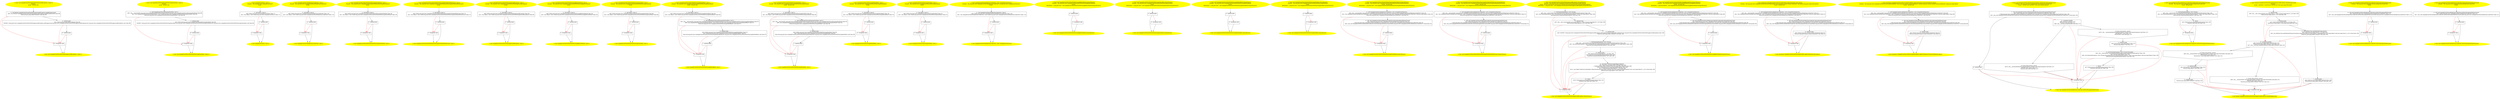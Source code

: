 /* @generated */
digraph cfg {
"org.junit.tests.SampleJUnit4Tests$TestWithSuppressedException.<clinit>():void.d0fba37ac16e1b580b230fe2952dd30d_1" [label="1: Start void SampleJUnit4Tests$TestWithSuppressedException.<clinit>()\nFormals: \nLocals:  $irvar0:void \n  " color=yellow style=filled]
	

	 "org.junit.tests.SampleJUnit4Tests$TestWithSuppressedException.<clinit>():void.d0fba37ac16e1b580b230fe2952dd30d_1" -> "org.junit.tests.SampleJUnit4Tests$TestWithSuppressedException.<clinit>():void.d0fba37ac16e1b580b230fe2952dd30d_4" ;
"org.junit.tests.SampleJUnit4Tests$TestWithSuppressedException.<clinit>():void.d0fba37ac16e1b580b230fe2952dd30d_2" [label="2: Exit void SampleJUnit4Tests$TestWithSuppressedException.<clinit>() \n  " color=yellow style=filled]
	

"org.junit.tests.SampleJUnit4Tests$TestWithSuppressedException.<clinit>():void.d0fba37ac16e1b580b230fe2952dd30d_3" [label="3:  exceptions sink \n  " shape="box"]
	

	 "org.junit.tests.SampleJUnit4Tests$TestWithSuppressedException.<clinit>():void.d0fba37ac16e1b580b230fe2952dd30d_3" -> "org.junit.tests.SampleJUnit4Tests$TestWithSuppressedException.<clinit>():void.d0fba37ac16e1b580b230fe2952dd30d_2" ;
"org.junit.tests.SampleJUnit4Tests$TestWithSuppressedException.<clinit>():void.d0fba37ac16e1b580b230fe2952dd30d_4" [label="4:  Call Method SampleJUnit4Tests$TestWithSuppressedException.initAddSuppressed() \n   n$0=_fun_Method SampleJUnit4Tests$TestWithSuppressedException.initAddSuppressed()() [line 96]\n  *&$irvar0:java.lang.reflect.Method*=n$0 [line 96]\n " shape="box"]
	

	 "org.junit.tests.SampleJUnit4Tests$TestWithSuppressedException.<clinit>():void.d0fba37ac16e1b580b230fe2952dd30d_4" -> "org.junit.tests.SampleJUnit4Tests$TestWithSuppressedException.<clinit>():void.d0fba37ac16e1b580b230fe2952dd30d_5" ;
	 "org.junit.tests.SampleJUnit4Tests$TestWithSuppressedException.<clinit>():void.d0fba37ac16e1b580b230fe2952dd30d_4" -> "org.junit.tests.SampleJUnit4Tests$TestWithSuppressedException.<clinit>():void.d0fba37ac16e1b580b230fe2952dd30d_3" [color="red" ];
"org.junit.tests.SampleJUnit4Tests$TestWithSuppressedException.<clinit>():void.d0fba37ac16e1b580b230fe2952dd30d_5" [label="5:  method_body \n   n$1=*&$irvar0:java.lang.reflect.Method* [line 96]\n  *&#GB<>$org.junit.tests.SampleJUnit4Tests$TestWithSuppressedException.addSuppressed:org.junit.tests.SampleJUnit4Tests$TestWithSuppressedException(root org.junit.tests.SampleJUnit4Tests$TestWithSuppressedException)=n$1 [line 96]\n " shape="box"]
	

	 "org.junit.tests.SampleJUnit4Tests$TestWithSuppressedException.<clinit>():void.d0fba37ac16e1b580b230fe2952dd30d_5" -> "org.junit.tests.SampleJUnit4Tests$TestWithSuppressedException.<clinit>():void.d0fba37ac16e1b580b230fe2952dd30d_6" ;
	 "org.junit.tests.SampleJUnit4Tests$TestWithSuppressedException.<clinit>():void.d0fba37ac16e1b580b230fe2952dd30d_5" -> "org.junit.tests.SampleJUnit4Tests$TestWithSuppressedException.<clinit>():void.d0fba37ac16e1b580b230fe2952dd30d_3" [color="red" ];
"org.junit.tests.SampleJUnit4Tests$TestWithSuppressedException.<clinit>():void.d0fba37ac16e1b580b230fe2952dd30d_6" [label="6:  method_body \n  " shape="box"]
	

	 "org.junit.tests.SampleJUnit4Tests$TestWithSuppressedException.<clinit>():void.d0fba37ac16e1b580b230fe2952dd30d_6" -> "org.junit.tests.SampleJUnit4Tests$TestWithSuppressedException.<clinit>():void.d0fba37ac16e1b580b230fe2952dd30d_2" ;
	 "org.junit.tests.SampleJUnit4Tests$TestWithSuppressedException.<clinit>():void.d0fba37ac16e1b580b230fe2952dd30d_6" -> "org.junit.tests.SampleJUnit4Tests$TestWithSuppressedException.<clinit>():void.d0fba37ac16e1b580b230fe2952dd30d_3" [color="red" ];
"org.junit.tests.SampleJUnit4Tests$TestWithThrowingClassRule.<clinit>():void.4ccaf22b29b2afaad1d686f16d77f3ac_1" [label="1: Start void SampleJUnit4Tests$TestWithThrowingClassRule.<clinit>()\nFormals: \nLocals:  $irvar0:void \n  " color=yellow style=filled]
	

	 "org.junit.tests.SampleJUnit4Tests$TestWithThrowingClassRule.<clinit>():void.4ccaf22b29b2afaad1d686f16d77f3ac_1" -> "org.junit.tests.SampleJUnit4Tests$TestWithThrowingClassRule.<clinit>():void.4ccaf22b29b2afaad1d686f16d77f3ac_4" ;
"org.junit.tests.SampleJUnit4Tests$TestWithThrowingClassRule.<clinit>():void.4ccaf22b29b2afaad1d686f16d77f3ac_2" [label="2: Exit void SampleJUnit4Tests$TestWithThrowingClassRule.<clinit>() \n  " color=yellow style=filled]
	

"org.junit.tests.SampleJUnit4Tests$TestWithThrowingClassRule.<clinit>():void.4ccaf22b29b2afaad1d686f16d77f3ac_3" [label="3:  exceptions sink \n  " shape="box"]
	

	 "org.junit.tests.SampleJUnit4Tests$TestWithThrowingClassRule.<clinit>():void.4ccaf22b29b2afaad1d686f16d77f3ac_3" -> "org.junit.tests.SampleJUnit4Tests$TestWithThrowingClassRule.<clinit>():void.4ccaf22b29b2afaad1d686f16d77f3ac_2" ;
"org.junit.tests.SampleJUnit4Tests$TestWithThrowingClassRule.<clinit>():void.4ccaf22b29b2afaad1d686f16d77f3ac_4" [label="4:  Call SampleJUnit4Tests$ThrowingTestRule.<init>() \n   n$0=_fun___new(sizeof(t=org.junit.tests.SampleJUnit4Tests$ThrowingTestRule):org.junit.tests.SampleJUnit4Tests$ThrowingTestRule*) [line 69]\n  n$1=_fun_SampleJUnit4Tests$ThrowingTestRule.<init>()(n$0:org.junit.tests.SampleJUnit4Tests$ThrowingTestRule*) [line 69]\n  *&$irvar0:org.junit.tests.SampleJUnit4Tests$ThrowingTestRule*=n$0 [line 69]\n " shape="box"]
	

	 "org.junit.tests.SampleJUnit4Tests$TestWithThrowingClassRule.<clinit>():void.4ccaf22b29b2afaad1d686f16d77f3ac_4" -> "org.junit.tests.SampleJUnit4Tests$TestWithThrowingClassRule.<clinit>():void.4ccaf22b29b2afaad1d686f16d77f3ac_5" ;
	 "org.junit.tests.SampleJUnit4Tests$TestWithThrowingClassRule.<clinit>():void.4ccaf22b29b2afaad1d686f16d77f3ac_4" -> "org.junit.tests.SampleJUnit4Tests$TestWithThrowingClassRule.<clinit>():void.4ccaf22b29b2afaad1d686f16d77f3ac_3" [color="red" ];
"org.junit.tests.SampleJUnit4Tests$TestWithThrowingClassRule.<clinit>():void.4ccaf22b29b2afaad1d686f16d77f3ac_5" [label="5:  method_body \n   n$2=*&$irvar0:org.junit.tests.SampleJUnit4Tests$ThrowingTestRule* [line 69]\n  *&#GB<>$org.junit.tests.SampleJUnit4Tests$TestWithThrowingClassRule.rule:org.junit.tests.SampleJUnit4Tests$TestWithThrowingClassRule(root org.junit.tests.SampleJUnit4Tests$TestWithThrowingClassRule)=n$2 [line 69]\n " shape="box"]
	

	 "org.junit.tests.SampleJUnit4Tests$TestWithThrowingClassRule.<clinit>():void.4ccaf22b29b2afaad1d686f16d77f3ac_5" -> "org.junit.tests.SampleJUnit4Tests$TestWithThrowingClassRule.<clinit>():void.4ccaf22b29b2afaad1d686f16d77f3ac_6" ;
	 "org.junit.tests.SampleJUnit4Tests$TestWithThrowingClassRule.<clinit>():void.4ccaf22b29b2afaad1d686f16d77f3ac_5" -> "org.junit.tests.SampleJUnit4Tests$TestWithThrowingClassRule.<clinit>():void.4ccaf22b29b2afaad1d686f16d77f3ac_3" [color="red" ];
"org.junit.tests.SampleJUnit4Tests$TestWithThrowingClassRule.<clinit>():void.4ccaf22b29b2afaad1d686f16d77f3ac_6" [label="6:  method_body \n  " shape="box"]
	

	 "org.junit.tests.SampleJUnit4Tests$TestWithThrowingClassRule.<clinit>():void.4ccaf22b29b2afaad1d686f16d77f3ac_6" -> "org.junit.tests.SampleJUnit4Tests$TestWithThrowingClassRule.<clinit>():void.4ccaf22b29b2afaad1d686f16d77f3ac_2" ;
	 "org.junit.tests.SampleJUnit4Tests$TestWithThrowingClassRule.<clinit>():void.4ccaf22b29b2afaad1d686f16d77f3ac_6" -> "org.junit.tests.SampleJUnit4Tests$TestWithThrowingClassRule.<clinit>():void.4ccaf22b29b2afaad1d686f16d77f3ac_3" [color="red" ];
"org.junit.tests.SampleJUnit4Tests.<init>().fadfa344aaa9335711d61d5c830571e4_1" [label="1: Start SampleJUnit4Tests.<init>()\nFormals:  this:org.junit.tests.SampleJUnit4Tests*\nLocals:  \n  " color=yellow style=filled]
	

	 "org.junit.tests.SampleJUnit4Tests.<init>().fadfa344aaa9335711d61d5c830571e4_1" -> "org.junit.tests.SampleJUnit4Tests.<init>().fadfa344aaa9335711d61d5c830571e4_4" ;
"org.junit.tests.SampleJUnit4Tests.<init>().fadfa344aaa9335711d61d5c830571e4_2" [label="2: Exit SampleJUnit4Tests.<init>() \n  " color=yellow style=filled]
	

"org.junit.tests.SampleJUnit4Tests.<init>().fadfa344aaa9335711d61d5c830571e4_3" [label="3:  exceptions sink \n  " shape="box"]
	

	 "org.junit.tests.SampleJUnit4Tests.<init>().fadfa344aaa9335711d61d5c830571e4_3" -> "org.junit.tests.SampleJUnit4Tests.<init>().fadfa344aaa9335711d61d5c830571e4_2" ;
"org.junit.tests.SampleJUnit4Tests.<init>().fadfa344aaa9335711d61d5c830571e4_4" [label="4:  Call Object.<init>() \n   n$0=*&this:org.junit.tests.SampleJUnit4Tests* [line 17]\n  n$1=_fun_Object.<init>()(n$0:org.junit.tests.SampleJUnit4Tests*) [line 17]\n " shape="box"]
	

	 "org.junit.tests.SampleJUnit4Tests.<init>().fadfa344aaa9335711d61d5c830571e4_4" -> "org.junit.tests.SampleJUnit4Tests.<init>().fadfa344aaa9335711d61d5c830571e4_5" ;
	 "org.junit.tests.SampleJUnit4Tests.<init>().fadfa344aaa9335711d61d5c830571e4_4" -> "org.junit.tests.SampleJUnit4Tests.<init>().fadfa344aaa9335711d61d5c830571e4_3" [color="red" ];
"org.junit.tests.SampleJUnit4Tests.<init>().fadfa344aaa9335711d61d5c830571e4_5" [label="5:  method_body \n  " shape="box"]
	

	 "org.junit.tests.SampleJUnit4Tests.<init>().fadfa344aaa9335711d61d5c830571e4_5" -> "org.junit.tests.SampleJUnit4Tests.<init>().fadfa344aaa9335711d61d5c830571e4_2" ;
	 "org.junit.tests.SampleJUnit4Tests.<init>().fadfa344aaa9335711d61d5c830571e4_5" -> "org.junit.tests.SampleJUnit4Tests.<init>().fadfa344aaa9335711d61d5c830571e4_3" [color="red" ];
"org.junit.tests.SampleJUnit4Tests$FakeClassUnderTest.<init>().5e668be7d673895cfd04497dc56ce02c_1" [label="1: Start SampleJUnit4Tests$FakeClassUnderTest.<init>()\nFormals:  this:org.junit.tests.SampleJUnit4Tests$FakeClassUnderTest*\nLocals:  \n  " color=yellow style=filled]
	

	 "org.junit.tests.SampleJUnit4Tests$FakeClassUnderTest.<init>().5e668be7d673895cfd04497dc56ce02c_1" -> "org.junit.tests.SampleJUnit4Tests$FakeClassUnderTest.<init>().5e668be7d673895cfd04497dc56ce02c_4" ;
"org.junit.tests.SampleJUnit4Tests$FakeClassUnderTest.<init>().5e668be7d673895cfd04497dc56ce02c_2" [label="2: Exit SampleJUnit4Tests$FakeClassUnderTest.<init>() \n  " color=yellow style=filled]
	

"org.junit.tests.SampleJUnit4Tests$FakeClassUnderTest.<init>().5e668be7d673895cfd04497dc56ce02c_3" [label="3:  exceptions sink \n  " shape="box"]
	

	 "org.junit.tests.SampleJUnit4Tests$FakeClassUnderTest.<init>().5e668be7d673895cfd04497dc56ce02c_3" -> "org.junit.tests.SampleJUnit4Tests$FakeClassUnderTest.<init>().5e668be7d673895cfd04497dc56ce02c_2" ;
"org.junit.tests.SampleJUnit4Tests$FakeClassUnderTest.<init>().5e668be7d673895cfd04497dc56ce02c_4" [label="4:  Call Object.<init>() \n   n$0=*&this:org.junit.tests.SampleJUnit4Tests$FakeClassUnderTest* [line 114]\n  n$1=_fun_Object.<init>()(n$0:org.junit.tests.SampleJUnit4Tests$FakeClassUnderTest*) [line 114]\n " shape="box"]
	

	 "org.junit.tests.SampleJUnit4Tests$FakeClassUnderTest.<init>().5e668be7d673895cfd04497dc56ce02c_4" -> "org.junit.tests.SampleJUnit4Tests$FakeClassUnderTest.<init>().5e668be7d673895cfd04497dc56ce02c_5" ;
	 "org.junit.tests.SampleJUnit4Tests$FakeClassUnderTest.<init>().5e668be7d673895cfd04497dc56ce02c_4" -> "org.junit.tests.SampleJUnit4Tests$FakeClassUnderTest.<init>().5e668be7d673895cfd04497dc56ce02c_3" [color="red" ];
"org.junit.tests.SampleJUnit4Tests$FakeClassUnderTest.<init>().5e668be7d673895cfd04497dc56ce02c_5" [label="5:  method_body \n  " shape="box"]
	

	 "org.junit.tests.SampleJUnit4Tests$FakeClassUnderTest.<init>().5e668be7d673895cfd04497dc56ce02c_5" -> "org.junit.tests.SampleJUnit4Tests$FakeClassUnderTest.<init>().5e668be7d673895cfd04497dc56ce02c_2" ;
	 "org.junit.tests.SampleJUnit4Tests$FakeClassUnderTest.<init>().5e668be7d673895cfd04497dc56ce02c_5" -> "org.junit.tests.SampleJUnit4Tests$FakeClassUnderTest.<init>().5e668be7d673895cfd04497dc56ce02c_3" [color="red" ];
"org.junit.tests.SampleJUnit4Tests$TestWithOneThrowingTestMethod.<init>().9cf4e66c6459cf1886560860654f2188_1" [label="1: Start SampleJUnit4Tests$TestWithOneThrowingTestMethod.<init>()\nFormals:  this:org.junit.tests.SampleJUnit4Tests$TestWithOneThrowingTestMethod*\nLocals:  \n  " color=yellow style=filled]
	

	 "org.junit.tests.SampleJUnit4Tests$TestWithOneThrowingTestMethod.<init>().9cf4e66c6459cf1886560860654f2188_1" -> "org.junit.tests.SampleJUnit4Tests$TestWithOneThrowingTestMethod.<init>().9cf4e66c6459cf1886560860654f2188_4" ;
"org.junit.tests.SampleJUnit4Tests$TestWithOneThrowingTestMethod.<init>().9cf4e66c6459cf1886560860654f2188_2" [label="2: Exit SampleJUnit4Tests$TestWithOneThrowingTestMethod.<init>() \n  " color=yellow style=filled]
	

"org.junit.tests.SampleJUnit4Tests$TestWithOneThrowingTestMethod.<init>().9cf4e66c6459cf1886560860654f2188_3" [label="3:  exceptions sink \n  " shape="box"]
	

	 "org.junit.tests.SampleJUnit4Tests$TestWithOneThrowingTestMethod.<init>().9cf4e66c6459cf1886560860654f2188_3" -> "org.junit.tests.SampleJUnit4Tests$TestWithOneThrowingTestMethod.<init>().9cf4e66c6459cf1886560860654f2188_2" ;
"org.junit.tests.SampleJUnit4Tests$TestWithOneThrowingTestMethod.<init>().9cf4e66c6459cf1886560860654f2188_4" [label="4:  Call Object.<init>() \n   n$0=*&this:org.junit.tests.SampleJUnit4Tests$TestWithOneThrowingTestMethod* [line 19]\n  n$1=_fun_Object.<init>()(n$0:org.junit.tests.SampleJUnit4Tests$TestWithOneThrowingTestMethod*) [line 19]\n " shape="box"]
	

	 "org.junit.tests.SampleJUnit4Tests$TestWithOneThrowingTestMethod.<init>().9cf4e66c6459cf1886560860654f2188_4" -> "org.junit.tests.SampleJUnit4Tests$TestWithOneThrowingTestMethod.<init>().9cf4e66c6459cf1886560860654f2188_5" ;
	 "org.junit.tests.SampleJUnit4Tests$TestWithOneThrowingTestMethod.<init>().9cf4e66c6459cf1886560860654f2188_4" -> "org.junit.tests.SampleJUnit4Tests$TestWithOneThrowingTestMethod.<init>().9cf4e66c6459cf1886560860654f2188_3" [color="red" ];
"org.junit.tests.SampleJUnit4Tests$TestWithOneThrowingTestMethod.<init>().9cf4e66c6459cf1886560860654f2188_5" [label="5:  method_body \n  " shape="box"]
	

	 "org.junit.tests.SampleJUnit4Tests$TestWithOneThrowingTestMethod.<init>().9cf4e66c6459cf1886560860654f2188_5" -> "org.junit.tests.SampleJUnit4Tests$TestWithOneThrowingTestMethod.<init>().9cf4e66c6459cf1886560860654f2188_2" ;
	 "org.junit.tests.SampleJUnit4Tests$TestWithOneThrowingTestMethod.<init>().9cf4e66c6459cf1886560860654f2188_5" -> "org.junit.tests.SampleJUnit4Tests$TestWithOneThrowingTestMethod.<init>().9cf4e66c6459cf1886560860654f2188_3" [color="red" ];
"org.junit.tests.SampleJUnit4Tests$TestWithOneThrowingTestMethodWithCause.<init>().e04ea5e4de9cc1a4b1ba3db5852e3ad2_1" [label="1: Start SampleJUnit4Tests$TestWithOneThrowingTestMethodWithCause.<init>()\nFormals:  this:org.junit.tests.SampleJUnit4Tests$TestWithOneThrowingTestMethodWithCause*\nLocals:  \n  " color=yellow style=filled]
	

	 "org.junit.tests.SampleJUnit4Tests$TestWithOneThrowingTestMethodWithCause.<init>().e04ea5e4de9cc1a4b1ba3db5852e3ad2_1" -> "org.junit.tests.SampleJUnit4Tests$TestWithOneThrowingTestMethodWithCause.<init>().e04ea5e4de9cc1a4b1ba3db5852e3ad2_4" ;
"org.junit.tests.SampleJUnit4Tests$TestWithOneThrowingTestMethodWithCause.<init>().e04ea5e4de9cc1a4b1ba3db5852e3ad2_2" [label="2: Exit SampleJUnit4Tests$TestWithOneThrowingTestMethodWithCause.<init>() \n  " color=yellow style=filled]
	

"org.junit.tests.SampleJUnit4Tests$TestWithOneThrowingTestMethodWithCause.<init>().e04ea5e4de9cc1a4b1ba3db5852e3ad2_3" [label="3:  exceptions sink \n  " shape="box"]
	

	 "org.junit.tests.SampleJUnit4Tests$TestWithOneThrowingTestMethodWithCause.<init>().e04ea5e4de9cc1a4b1ba3db5852e3ad2_3" -> "org.junit.tests.SampleJUnit4Tests$TestWithOneThrowingTestMethodWithCause.<init>().e04ea5e4de9cc1a4b1ba3db5852e3ad2_2" ;
"org.junit.tests.SampleJUnit4Tests$TestWithOneThrowingTestMethodWithCause.<init>().e04ea5e4de9cc1a4b1ba3db5852e3ad2_4" [label="4:  Call Object.<init>() \n   n$0=*&this:org.junit.tests.SampleJUnit4Tests$TestWithOneThrowingTestMethodWithCause* [line 27]\n  n$1=_fun_Object.<init>()(n$0:org.junit.tests.SampleJUnit4Tests$TestWithOneThrowingTestMethodWithCause*) [line 27]\n " shape="box"]
	

	 "org.junit.tests.SampleJUnit4Tests$TestWithOneThrowingTestMethodWithCause.<init>().e04ea5e4de9cc1a4b1ba3db5852e3ad2_4" -> "org.junit.tests.SampleJUnit4Tests$TestWithOneThrowingTestMethodWithCause.<init>().e04ea5e4de9cc1a4b1ba3db5852e3ad2_5" ;
	 "org.junit.tests.SampleJUnit4Tests$TestWithOneThrowingTestMethodWithCause.<init>().e04ea5e4de9cc1a4b1ba3db5852e3ad2_4" -> "org.junit.tests.SampleJUnit4Tests$TestWithOneThrowingTestMethodWithCause.<init>().e04ea5e4de9cc1a4b1ba3db5852e3ad2_3" [color="red" ];
"org.junit.tests.SampleJUnit4Tests$TestWithOneThrowingTestMethodWithCause.<init>().e04ea5e4de9cc1a4b1ba3db5852e3ad2_5" [label="5:  method_body \n  " shape="box"]
	

	 "org.junit.tests.SampleJUnit4Tests$TestWithOneThrowingTestMethodWithCause.<init>().e04ea5e4de9cc1a4b1ba3db5852e3ad2_5" -> "org.junit.tests.SampleJUnit4Tests$TestWithOneThrowingTestMethodWithCause.<init>().e04ea5e4de9cc1a4b1ba3db5852e3ad2_2" ;
	 "org.junit.tests.SampleJUnit4Tests$TestWithOneThrowingTestMethodWithCause.<init>().e04ea5e4de9cc1a4b1ba3db5852e3ad2_5" -> "org.junit.tests.SampleJUnit4Tests$TestWithOneThrowingTestMethodWithCause.<init>().e04ea5e4de9cc1a4b1ba3db5852e3ad2_3" [color="red" ];
"org.junit.tests.SampleJUnit4Tests$TestWithSuppressedException.<init>().955336e46bfa3d17b34a3f404fcd3018_1" [label="1: Start SampleJUnit4Tests$TestWithSuppressedException.<init>()\nFormals:  this:org.junit.tests.SampleJUnit4Tests$TestWithSuppressedException*\nLocals:  \n  " color=yellow style=filled]
	

	 "org.junit.tests.SampleJUnit4Tests$TestWithSuppressedException.<init>().955336e46bfa3d17b34a3f404fcd3018_1" -> "org.junit.tests.SampleJUnit4Tests$TestWithSuppressedException.<init>().955336e46bfa3d17b34a3f404fcd3018_4" ;
"org.junit.tests.SampleJUnit4Tests$TestWithSuppressedException.<init>().955336e46bfa3d17b34a3f404fcd3018_2" [label="2: Exit SampleJUnit4Tests$TestWithSuppressedException.<init>() \n  " color=yellow style=filled]
	

"org.junit.tests.SampleJUnit4Tests$TestWithSuppressedException.<init>().955336e46bfa3d17b34a3f404fcd3018_3" [label="3:  exceptions sink \n  " shape="box"]
	

	 "org.junit.tests.SampleJUnit4Tests$TestWithSuppressedException.<init>().955336e46bfa3d17b34a3f404fcd3018_3" -> "org.junit.tests.SampleJUnit4Tests$TestWithSuppressedException.<init>().955336e46bfa3d17b34a3f404fcd3018_2" ;
"org.junit.tests.SampleJUnit4Tests$TestWithSuppressedException.<init>().955336e46bfa3d17b34a3f404fcd3018_4" [label="4:  Call Object.<init>() \n   n$0=*&this:org.junit.tests.SampleJUnit4Tests$TestWithSuppressedException* [line 95]\n  n$1=_fun_Object.<init>()(n$0:org.junit.tests.SampleJUnit4Tests$TestWithSuppressedException*) [line 95]\n " shape="box"]
	

	 "org.junit.tests.SampleJUnit4Tests$TestWithSuppressedException.<init>().955336e46bfa3d17b34a3f404fcd3018_4" -> "org.junit.tests.SampleJUnit4Tests$TestWithSuppressedException.<init>().955336e46bfa3d17b34a3f404fcd3018_5" ;
	 "org.junit.tests.SampleJUnit4Tests$TestWithSuppressedException.<init>().955336e46bfa3d17b34a3f404fcd3018_4" -> "org.junit.tests.SampleJUnit4Tests$TestWithSuppressedException.<init>().955336e46bfa3d17b34a3f404fcd3018_3" [color="red" ];
"org.junit.tests.SampleJUnit4Tests$TestWithSuppressedException.<init>().955336e46bfa3d17b34a3f404fcd3018_5" [label="5:  method_body \n  " shape="box"]
	

	 "org.junit.tests.SampleJUnit4Tests$TestWithSuppressedException.<init>().955336e46bfa3d17b34a3f404fcd3018_5" -> "org.junit.tests.SampleJUnit4Tests$TestWithSuppressedException.<init>().955336e46bfa3d17b34a3f404fcd3018_2" ;
	 "org.junit.tests.SampleJUnit4Tests$TestWithSuppressedException.<init>().955336e46bfa3d17b34a3f404fcd3018_5" -> "org.junit.tests.SampleJUnit4Tests$TestWithSuppressedException.<init>().955336e46bfa3d17b34a3f404fcd3018_3" [color="red" ];
"org.junit.tests.SampleJUnit4Tests$TestWithThrowingBeforeMethod.<init>().cdea77be53bd088e4a442c38afdc24b1_1" [label="1: Start SampleJUnit4Tests$TestWithThrowingBeforeMethod.<init>()\nFormals:  this:org.junit.tests.SampleJUnit4Tests$TestWithThrowingBeforeMethod*\nLocals:  \n  " color=yellow style=filled]
	

	 "org.junit.tests.SampleJUnit4Tests$TestWithThrowingBeforeMethod.<init>().cdea77be53bd088e4a442c38afdc24b1_1" -> "org.junit.tests.SampleJUnit4Tests$TestWithThrowingBeforeMethod.<init>().cdea77be53bd088e4a442c38afdc24b1_4" ;
"org.junit.tests.SampleJUnit4Tests$TestWithThrowingBeforeMethod.<init>().cdea77be53bd088e4a442c38afdc24b1_2" [label="2: Exit SampleJUnit4Tests$TestWithThrowingBeforeMethod.<init>() \n  " color=yellow style=filled]
	

"org.junit.tests.SampleJUnit4Tests$TestWithThrowingBeforeMethod.<init>().cdea77be53bd088e4a442c38afdc24b1_3" [label="3:  exceptions sink \n  " shape="box"]
	

	 "org.junit.tests.SampleJUnit4Tests$TestWithThrowingBeforeMethod.<init>().cdea77be53bd088e4a442c38afdc24b1_3" -> "org.junit.tests.SampleJUnit4Tests$TestWithThrowingBeforeMethod.<init>().cdea77be53bd088e4a442c38afdc24b1_2" ;
"org.junit.tests.SampleJUnit4Tests$TestWithThrowingBeforeMethod.<init>().cdea77be53bd088e4a442c38afdc24b1_4" [label="4:  Call Object.<init>() \n   n$0=*&this:org.junit.tests.SampleJUnit4Tests$TestWithThrowingBeforeMethod* [line 35]\n  n$1=_fun_Object.<init>()(n$0:org.junit.tests.SampleJUnit4Tests$TestWithThrowingBeforeMethod*) [line 35]\n " shape="box"]
	

	 "org.junit.tests.SampleJUnit4Tests$TestWithThrowingBeforeMethod.<init>().cdea77be53bd088e4a442c38afdc24b1_4" -> "org.junit.tests.SampleJUnit4Tests$TestWithThrowingBeforeMethod.<init>().cdea77be53bd088e4a442c38afdc24b1_5" ;
	 "org.junit.tests.SampleJUnit4Tests$TestWithThrowingBeforeMethod.<init>().cdea77be53bd088e4a442c38afdc24b1_4" -> "org.junit.tests.SampleJUnit4Tests$TestWithThrowingBeforeMethod.<init>().cdea77be53bd088e4a442c38afdc24b1_3" [color="red" ];
"org.junit.tests.SampleJUnit4Tests$TestWithThrowingBeforeMethod.<init>().cdea77be53bd088e4a442c38afdc24b1_5" [label="5:  method_body \n  " shape="box"]
	

	 "org.junit.tests.SampleJUnit4Tests$TestWithThrowingBeforeMethod.<init>().cdea77be53bd088e4a442c38afdc24b1_5" -> "org.junit.tests.SampleJUnit4Tests$TestWithThrowingBeforeMethod.<init>().cdea77be53bd088e4a442c38afdc24b1_2" ;
	 "org.junit.tests.SampleJUnit4Tests$TestWithThrowingBeforeMethod.<init>().cdea77be53bd088e4a442c38afdc24b1_5" -> "org.junit.tests.SampleJUnit4Tests$TestWithThrowingBeforeMethod.<init>().cdea77be53bd088e4a442c38afdc24b1_3" [color="red" ];
"org.junit.tests.SampleJUnit4Tests$TestWithThrowingClassRule.<init>().0c7d65c7bcb8fce378da38d0e6eb2c1b_1" [label="1: Start SampleJUnit4Tests$TestWithThrowingClassRule.<init>()\nFormals:  this:org.junit.tests.SampleJUnit4Tests$TestWithThrowingClassRule*\nLocals:  \n  " color=yellow style=filled]
	

	 "org.junit.tests.SampleJUnit4Tests$TestWithThrowingClassRule.<init>().0c7d65c7bcb8fce378da38d0e6eb2c1b_1" -> "org.junit.tests.SampleJUnit4Tests$TestWithThrowingClassRule.<init>().0c7d65c7bcb8fce378da38d0e6eb2c1b_4" ;
"org.junit.tests.SampleJUnit4Tests$TestWithThrowingClassRule.<init>().0c7d65c7bcb8fce378da38d0e6eb2c1b_2" [label="2: Exit SampleJUnit4Tests$TestWithThrowingClassRule.<init>() \n  " color=yellow style=filled]
	

"org.junit.tests.SampleJUnit4Tests$TestWithThrowingClassRule.<init>().0c7d65c7bcb8fce378da38d0e6eb2c1b_3" [label="3:  exceptions sink \n  " shape="box"]
	

	 "org.junit.tests.SampleJUnit4Tests$TestWithThrowingClassRule.<init>().0c7d65c7bcb8fce378da38d0e6eb2c1b_3" -> "org.junit.tests.SampleJUnit4Tests$TestWithThrowingClassRule.<init>().0c7d65c7bcb8fce378da38d0e6eb2c1b_2" ;
"org.junit.tests.SampleJUnit4Tests$TestWithThrowingClassRule.<init>().0c7d65c7bcb8fce378da38d0e6eb2c1b_4" [label="4:  Call Object.<init>() \n   n$0=*&this:org.junit.tests.SampleJUnit4Tests$TestWithThrowingClassRule* [line 66]\n  n$1=_fun_Object.<init>()(n$0:org.junit.tests.SampleJUnit4Tests$TestWithThrowingClassRule*) [line 66]\n " shape="box"]
	

	 "org.junit.tests.SampleJUnit4Tests$TestWithThrowingClassRule.<init>().0c7d65c7bcb8fce378da38d0e6eb2c1b_4" -> "org.junit.tests.SampleJUnit4Tests$TestWithThrowingClassRule.<init>().0c7d65c7bcb8fce378da38d0e6eb2c1b_5" ;
	 "org.junit.tests.SampleJUnit4Tests$TestWithThrowingClassRule.<init>().0c7d65c7bcb8fce378da38d0e6eb2c1b_4" -> "org.junit.tests.SampleJUnit4Tests$TestWithThrowingClassRule.<init>().0c7d65c7bcb8fce378da38d0e6eb2c1b_3" [color="red" ];
"org.junit.tests.SampleJUnit4Tests$TestWithThrowingClassRule.<init>().0c7d65c7bcb8fce378da38d0e6eb2c1b_5" [label="5:  method_body \n  " shape="box"]
	

	 "org.junit.tests.SampleJUnit4Tests$TestWithThrowingClassRule.<init>().0c7d65c7bcb8fce378da38d0e6eb2c1b_5" -> "org.junit.tests.SampleJUnit4Tests$TestWithThrowingClassRule.<init>().0c7d65c7bcb8fce378da38d0e6eb2c1b_2" ;
	 "org.junit.tests.SampleJUnit4Tests$TestWithThrowingClassRule.<init>().0c7d65c7bcb8fce378da38d0e6eb2c1b_5" -> "org.junit.tests.SampleJUnit4Tests$TestWithThrowingClassRule.<init>().0c7d65c7bcb8fce378da38d0e6eb2c1b_3" [color="red" ];
"org.junit.tests.SampleJUnit4Tests$TestWithThrowingMethodRule.<init>().59891c91d802386288598ca561c544a0_1" [label="1: Start SampleJUnit4Tests$TestWithThrowingMethodRule.<init>()\nFormals:  this:org.junit.tests.SampleJUnit4Tests$TestWithThrowingMethodRule*\nLocals:  $irvar0:void \n  " color=yellow style=filled]
	

	 "org.junit.tests.SampleJUnit4Tests$TestWithThrowingMethodRule.<init>().59891c91d802386288598ca561c544a0_1" -> "org.junit.tests.SampleJUnit4Tests$TestWithThrowingMethodRule.<init>().59891c91d802386288598ca561c544a0_4" ;
"org.junit.tests.SampleJUnit4Tests$TestWithThrowingMethodRule.<init>().59891c91d802386288598ca561c544a0_2" [label="2: Exit SampleJUnit4Tests$TestWithThrowingMethodRule.<init>() \n  " color=yellow style=filled]
	

"org.junit.tests.SampleJUnit4Tests$TestWithThrowingMethodRule.<init>().59891c91d802386288598ca561c544a0_3" [label="3:  exceptions sink \n  " shape="box"]
	

	 "org.junit.tests.SampleJUnit4Tests$TestWithThrowingMethodRule.<init>().59891c91d802386288598ca561c544a0_3" -> "org.junit.tests.SampleJUnit4Tests$TestWithThrowingMethodRule.<init>().59891c91d802386288598ca561c544a0_2" ;
"org.junit.tests.SampleJUnit4Tests$TestWithThrowingMethodRule.<init>().59891c91d802386288598ca561c544a0_4" [label="4:  Call Object.<init>() \n   n$0=*&this:org.junit.tests.SampleJUnit4Tests$TestWithThrowingMethodRule* [line 85]\n  n$1=_fun_Object.<init>()(n$0:org.junit.tests.SampleJUnit4Tests$TestWithThrowingMethodRule*) [line 85]\n " shape="box"]
	

	 "org.junit.tests.SampleJUnit4Tests$TestWithThrowingMethodRule.<init>().59891c91d802386288598ca561c544a0_4" -> "org.junit.tests.SampleJUnit4Tests$TestWithThrowingMethodRule.<init>().59891c91d802386288598ca561c544a0_5" ;
	 "org.junit.tests.SampleJUnit4Tests$TestWithThrowingMethodRule.<init>().59891c91d802386288598ca561c544a0_4" -> "org.junit.tests.SampleJUnit4Tests$TestWithThrowingMethodRule.<init>().59891c91d802386288598ca561c544a0_3" [color="red" ];
"org.junit.tests.SampleJUnit4Tests$TestWithThrowingMethodRule.<init>().59891c91d802386288598ca561c544a0_5" [label="5:  Call SampleJUnit4Tests$ThrowingMethodRule.<init>() \n   n$2=_fun___new(sizeof(t=org.junit.tests.SampleJUnit4Tests$ThrowingMethodRule):org.junit.tests.SampleJUnit4Tests$ThrowingMethodRule*) [line 87]\n  n$3=_fun_SampleJUnit4Tests$ThrowingMethodRule.<init>()(n$2:org.junit.tests.SampleJUnit4Tests$ThrowingMethodRule*) [line 87]\n  *&$irvar0:org.junit.tests.SampleJUnit4Tests$ThrowingMethodRule*=n$2 [line 87]\n " shape="box"]
	

	 "org.junit.tests.SampleJUnit4Tests$TestWithThrowingMethodRule.<init>().59891c91d802386288598ca561c544a0_5" -> "org.junit.tests.SampleJUnit4Tests$TestWithThrowingMethodRule.<init>().59891c91d802386288598ca561c544a0_6" ;
	 "org.junit.tests.SampleJUnit4Tests$TestWithThrowingMethodRule.<init>().59891c91d802386288598ca561c544a0_5" -> "org.junit.tests.SampleJUnit4Tests$TestWithThrowingMethodRule.<init>().59891c91d802386288598ca561c544a0_3" [color="red" ];
"org.junit.tests.SampleJUnit4Tests$TestWithThrowingMethodRule.<init>().59891c91d802386288598ca561c544a0_6" [label="6:  method_body \n   n$4=*&this:org.junit.tests.SampleJUnit4Tests$TestWithThrowingMethodRule* [line 87]\n  n$5=*&$irvar0:org.junit.tests.SampleJUnit4Tests$ThrowingMethodRule* [line 87]\n  *n$4.rule:org.junit.tests.SampleJUnit4Tests$TestWithThrowingMethodRule(root org.junit.tests.SampleJUnit4Tests$TestWithThrowingMethodRule)=n$5 [line 87]\n " shape="box"]
	

	 "org.junit.tests.SampleJUnit4Tests$TestWithThrowingMethodRule.<init>().59891c91d802386288598ca561c544a0_6" -> "org.junit.tests.SampleJUnit4Tests$TestWithThrowingMethodRule.<init>().59891c91d802386288598ca561c544a0_7" ;
	 "org.junit.tests.SampleJUnit4Tests$TestWithThrowingMethodRule.<init>().59891c91d802386288598ca561c544a0_6" -> "org.junit.tests.SampleJUnit4Tests$TestWithThrowingMethodRule.<init>().59891c91d802386288598ca561c544a0_3" [color="red" ];
"org.junit.tests.SampleJUnit4Tests$TestWithThrowingMethodRule.<init>().59891c91d802386288598ca561c544a0_7" [label="7:  method_body \n  " shape="box"]
	

	 "org.junit.tests.SampleJUnit4Tests$TestWithThrowingMethodRule.<init>().59891c91d802386288598ca561c544a0_7" -> "org.junit.tests.SampleJUnit4Tests$TestWithThrowingMethodRule.<init>().59891c91d802386288598ca561c544a0_2" ;
	 "org.junit.tests.SampleJUnit4Tests$TestWithThrowingMethodRule.<init>().59891c91d802386288598ca561c544a0_7" -> "org.junit.tests.SampleJUnit4Tests$TestWithThrowingMethodRule.<init>().59891c91d802386288598ca561c544a0_3" [color="red" ];
"org.junit.tests.SampleJUnit4Tests$TestWithThrowingTestRule.<init>().ded6cc5c00dd9746a4b0c07915515c3a_1" [label="1: Start SampleJUnit4Tests$TestWithThrowingTestRule.<init>()\nFormals:  this:org.junit.tests.SampleJUnit4Tests$TestWithThrowingTestRule*\nLocals:  $irvar0:void \n  " color=yellow style=filled]
	

	 "org.junit.tests.SampleJUnit4Tests$TestWithThrowingTestRule.<init>().ded6cc5c00dd9746a4b0c07915515c3a_1" -> "org.junit.tests.SampleJUnit4Tests$TestWithThrowingTestRule.<init>().ded6cc5c00dd9746a4b0c07915515c3a_4" ;
"org.junit.tests.SampleJUnit4Tests$TestWithThrowingTestRule.<init>().ded6cc5c00dd9746a4b0c07915515c3a_2" [label="2: Exit SampleJUnit4Tests$TestWithThrowingTestRule.<init>() \n  " color=yellow style=filled]
	

"org.junit.tests.SampleJUnit4Tests$TestWithThrowingTestRule.<init>().ded6cc5c00dd9746a4b0c07915515c3a_3" [label="3:  exceptions sink \n  " shape="box"]
	

	 "org.junit.tests.SampleJUnit4Tests$TestWithThrowingTestRule.<init>().ded6cc5c00dd9746a4b0c07915515c3a_3" -> "org.junit.tests.SampleJUnit4Tests$TestWithThrowingTestRule.<init>().ded6cc5c00dd9746a4b0c07915515c3a_2" ;
"org.junit.tests.SampleJUnit4Tests$TestWithThrowingTestRule.<init>().ded6cc5c00dd9746a4b0c07915515c3a_4" [label="4:  Call Object.<init>() \n   n$0=*&this:org.junit.tests.SampleJUnit4Tests$TestWithThrowingTestRule* [line 56]\n  n$1=_fun_Object.<init>()(n$0:org.junit.tests.SampleJUnit4Tests$TestWithThrowingTestRule*) [line 56]\n " shape="box"]
	

	 "org.junit.tests.SampleJUnit4Tests$TestWithThrowingTestRule.<init>().ded6cc5c00dd9746a4b0c07915515c3a_4" -> "org.junit.tests.SampleJUnit4Tests$TestWithThrowingTestRule.<init>().ded6cc5c00dd9746a4b0c07915515c3a_5" ;
	 "org.junit.tests.SampleJUnit4Tests$TestWithThrowingTestRule.<init>().ded6cc5c00dd9746a4b0c07915515c3a_4" -> "org.junit.tests.SampleJUnit4Tests$TestWithThrowingTestRule.<init>().ded6cc5c00dd9746a4b0c07915515c3a_3" [color="red" ];
"org.junit.tests.SampleJUnit4Tests$TestWithThrowingTestRule.<init>().ded6cc5c00dd9746a4b0c07915515c3a_5" [label="5:  Call SampleJUnit4Tests$ThrowingTestRule.<init>() \n   n$2=_fun___new(sizeof(t=org.junit.tests.SampleJUnit4Tests$ThrowingTestRule):org.junit.tests.SampleJUnit4Tests$ThrowingTestRule*) [line 58]\n  n$3=_fun_SampleJUnit4Tests$ThrowingTestRule.<init>()(n$2:org.junit.tests.SampleJUnit4Tests$ThrowingTestRule*) [line 58]\n  *&$irvar0:org.junit.tests.SampleJUnit4Tests$ThrowingTestRule*=n$2 [line 58]\n " shape="box"]
	

	 "org.junit.tests.SampleJUnit4Tests$TestWithThrowingTestRule.<init>().ded6cc5c00dd9746a4b0c07915515c3a_5" -> "org.junit.tests.SampleJUnit4Tests$TestWithThrowingTestRule.<init>().ded6cc5c00dd9746a4b0c07915515c3a_6" ;
	 "org.junit.tests.SampleJUnit4Tests$TestWithThrowingTestRule.<init>().ded6cc5c00dd9746a4b0c07915515c3a_5" -> "org.junit.tests.SampleJUnit4Tests$TestWithThrowingTestRule.<init>().ded6cc5c00dd9746a4b0c07915515c3a_3" [color="red" ];
"org.junit.tests.SampleJUnit4Tests$TestWithThrowingTestRule.<init>().ded6cc5c00dd9746a4b0c07915515c3a_6" [label="6:  method_body \n   n$4=*&this:org.junit.tests.SampleJUnit4Tests$TestWithThrowingTestRule* [line 58]\n  n$5=*&$irvar0:org.junit.tests.SampleJUnit4Tests$ThrowingTestRule* [line 58]\n  *n$4.rule:org.junit.tests.SampleJUnit4Tests$TestWithThrowingTestRule(root org.junit.tests.SampleJUnit4Tests$TestWithThrowingTestRule)=n$5 [line 58]\n " shape="box"]
	

	 "org.junit.tests.SampleJUnit4Tests$TestWithThrowingTestRule.<init>().ded6cc5c00dd9746a4b0c07915515c3a_6" -> "org.junit.tests.SampleJUnit4Tests$TestWithThrowingTestRule.<init>().ded6cc5c00dd9746a4b0c07915515c3a_7" ;
	 "org.junit.tests.SampleJUnit4Tests$TestWithThrowingTestRule.<init>().ded6cc5c00dd9746a4b0c07915515c3a_6" -> "org.junit.tests.SampleJUnit4Tests$TestWithThrowingTestRule.<init>().ded6cc5c00dd9746a4b0c07915515c3a_3" [color="red" ];
"org.junit.tests.SampleJUnit4Tests$TestWithThrowingTestRule.<init>().ded6cc5c00dd9746a4b0c07915515c3a_7" [label="7:  method_body \n  " shape="box"]
	

	 "org.junit.tests.SampleJUnit4Tests$TestWithThrowingTestRule.<init>().ded6cc5c00dd9746a4b0c07915515c3a_7" -> "org.junit.tests.SampleJUnit4Tests$TestWithThrowingTestRule.<init>().ded6cc5c00dd9746a4b0c07915515c3a_2" ;
	 "org.junit.tests.SampleJUnit4Tests$TestWithThrowingTestRule.<init>().ded6cc5c00dd9746a4b0c07915515c3a_7" -> "org.junit.tests.SampleJUnit4Tests$TestWithThrowingTestRule.<init>().ded6cc5c00dd9746a4b0c07915515c3a_3" [color="red" ];
"org.junit.tests.SampleJUnit4Tests$ThrowingMethodRule.<init>().33dd2225db329253103b21f39b97980d_1" [label="1: Start SampleJUnit4Tests$ThrowingMethodRule.<init>()\nFormals:  this:org.junit.tests.SampleJUnit4Tests$ThrowingMethodRule*\nLocals:  \n  " color=yellow style=filled]
	

	 "org.junit.tests.SampleJUnit4Tests$ThrowingMethodRule.<init>().33dd2225db329253103b21f39b97980d_1" -> "org.junit.tests.SampleJUnit4Tests$ThrowingMethodRule.<init>().33dd2225db329253103b21f39b97980d_4" ;
"org.junit.tests.SampleJUnit4Tests$ThrowingMethodRule.<init>().33dd2225db329253103b21f39b97980d_2" [label="2: Exit SampleJUnit4Tests$ThrowingMethodRule.<init>() \n  " color=yellow style=filled]
	

"org.junit.tests.SampleJUnit4Tests$ThrowingMethodRule.<init>().33dd2225db329253103b21f39b97980d_3" [label="3:  exceptions sink \n  " shape="box"]
	

	 "org.junit.tests.SampleJUnit4Tests$ThrowingMethodRule.<init>().33dd2225db329253103b21f39b97980d_3" -> "org.junit.tests.SampleJUnit4Tests$ThrowingMethodRule.<init>().33dd2225db329253103b21f39b97980d_2" ;
"org.junit.tests.SampleJUnit4Tests$ThrowingMethodRule.<init>().33dd2225db329253103b21f39b97980d_4" [label="4:  Call Object.<init>() \n   n$0=*&this:org.junit.tests.SampleJUnit4Tests$ThrowingMethodRule* [line 76]\n  n$1=_fun_Object.<init>()(n$0:org.junit.tests.SampleJUnit4Tests$ThrowingMethodRule*) [line 76]\n " shape="box"]
	

	 "org.junit.tests.SampleJUnit4Tests$ThrowingMethodRule.<init>().33dd2225db329253103b21f39b97980d_4" -> "org.junit.tests.SampleJUnit4Tests$ThrowingMethodRule.<init>().33dd2225db329253103b21f39b97980d_5" ;
	 "org.junit.tests.SampleJUnit4Tests$ThrowingMethodRule.<init>().33dd2225db329253103b21f39b97980d_4" -> "org.junit.tests.SampleJUnit4Tests$ThrowingMethodRule.<init>().33dd2225db329253103b21f39b97980d_3" [color="red" ];
"org.junit.tests.SampleJUnit4Tests$ThrowingMethodRule.<init>().33dd2225db329253103b21f39b97980d_5" [label="5:  method_body \n  " shape="box"]
	

	 "org.junit.tests.SampleJUnit4Tests$ThrowingMethodRule.<init>().33dd2225db329253103b21f39b97980d_5" -> "org.junit.tests.SampleJUnit4Tests$ThrowingMethodRule.<init>().33dd2225db329253103b21f39b97980d_2" ;
	 "org.junit.tests.SampleJUnit4Tests$ThrowingMethodRule.<init>().33dd2225db329253103b21f39b97980d_5" -> "org.junit.tests.SampleJUnit4Tests$ThrowingMethodRule.<init>().33dd2225db329253103b21f39b97980d_3" [color="red" ];
"org.junit.tests.SampleJUnit4Tests$ThrowingTestRule.<init>().94fb4dbecf98980a8ca05071863d82b5_1" [label="1: Start SampleJUnit4Tests$ThrowingTestRule.<init>()\nFormals:  this:org.junit.tests.SampleJUnit4Tests$ThrowingTestRule*\nLocals:  \n  " color=yellow style=filled]
	

	 "org.junit.tests.SampleJUnit4Tests$ThrowingTestRule.<init>().94fb4dbecf98980a8ca05071863d82b5_1" -> "org.junit.tests.SampleJUnit4Tests$ThrowingTestRule.<init>().94fb4dbecf98980a8ca05071863d82b5_4" ;
"org.junit.tests.SampleJUnit4Tests$ThrowingTestRule.<init>().94fb4dbecf98980a8ca05071863d82b5_2" [label="2: Exit SampleJUnit4Tests$ThrowingTestRule.<init>() \n  " color=yellow style=filled]
	

"org.junit.tests.SampleJUnit4Tests$ThrowingTestRule.<init>().94fb4dbecf98980a8ca05071863d82b5_3" [label="3:  exceptions sink \n  " shape="box"]
	

	 "org.junit.tests.SampleJUnit4Tests$ThrowingTestRule.<init>().94fb4dbecf98980a8ca05071863d82b5_3" -> "org.junit.tests.SampleJUnit4Tests$ThrowingTestRule.<init>().94fb4dbecf98980a8ca05071863d82b5_2" ;
"org.junit.tests.SampleJUnit4Tests$ThrowingTestRule.<init>().94fb4dbecf98980a8ca05071863d82b5_4" [label="4:  Call Object.<init>() \n   n$0=*&this:org.junit.tests.SampleJUnit4Tests$ThrowingTestRule* [line 47]\n  n$1=_fun_Object.<init>()(n$0:org.junit.tests.SampleJUnit4Tests$ThrowingTestRule*) [line 47]\n " shape="box"]
	

	 "org.junit.tests.SampleJUnit4Tests$ThrowingTestRule.<init>().94fb4dbecf98980a8ca05071863d82b5_4" -> "org.junit.tests.SampleJUnit4Tests$ThrowingTestRule.<init>().94fb4dbecf98980a8ca05071863d82b5_5" ;
	 "org.junit.tests.SampleJUnit4Tests$ThrowingTestRule.<init>().94fb4dbecf98980a8ca05071863d82b5_4" -> "org.junit.tests.SampleJUnit4Tests$ThrowingTestRule.<init>().94fb4dbecf98980a8ca05071863d82b5_3" [color="red" ];
"org.junit.tests.SampleJUnit4Tests$ThrowingTestRule.<init>().94fb4dbecf98980a8ca05071863d82b5_5" [label="5:  method_body \n  " shape="box"]
	

	 "org.junit.tests.SampleJUnit4Tests$ThrowingTestRule.<init>().94fb4dbecf98980a8ca05071863d82b5_5" -> "org.junit.tests.SampleJUnit4Tests$ThrowingTestRule.<init>().94fb4dbecf98980a8ca05071863d82b5_2" ;
	 "org.junit.tests.SampleJUnit4Tests$ThrowingTestRule.<init>().94fb4dbecf98980a8ca05071863d82b5_5" -> "org.junit.tests.SampleJUnit4Tests$ThrowingTestRule.<init>().94fb4dbecf98980a8ca05071863d82b5_3" [color="red" ];
"org.junit.tests.SampleJUnit4Tests$FakeClassUnderTest.<init>(org.junit.tests.SampleJUnit4Tests$1).de56d4f048b65eab10bff514d53b5f74_1" [label="1: Start SampleJUnit4Tests$FakeClassUnderTest.<init>(SampleJUnit4Tests$1)\nFormals:  this:org.junit.tests.SampleJUnit4Tests$FakeClassUnderTest* x0:org.junit.tests.SampleJUnit4Tests$1*\nLocals:  \n  " color=yellow style=filled]
	

	 "org.junit.tests.SampleJUnit4Tests$FakeClassUnderTest.<init>(org.junit.tests.SampleJUnit4Tests$1).de56d4f048b65eab10bff514d53b5f74_1" -> "org.junit.tests.SampleJUnit4Tests$FakeClassUnderTest.<init>(org.junit.tests.SampleJUnit4Tests$1).de56d4f048b65eab10bff514d53b5f74_4" ;
"org.junit.tests.SampleJUnit4Tests$FakeClassUnderTest.<init>(org.junit.tests.SampleJUnit4Tests$1).de56d4f048b65eab10bff514d53b5f74_2" [label="2: Exit SampleJUnit4Tests$FakeClassUnderTest.<init>(SampleJUnit4Tests$1) \n  " color=yellow style=filled]
	

"org.junit.tests.SampleJUnit4Tests$FakeClassUnderTest.<init>(org.junit.tests.SampleJUnit4Tests$1).de56d4f048b65eab10bff514d53b5f74_3" [label="3:  exceptions sink \n  " shape="box"]
	

	 "org.junit.tests.SampleJUnit4Tests$FakeClassUnderTest.<init>(org.junit.tests.SampleJUnit4Tests$1).de56d4f048b65eab10bff514d53b5f74_3" -> "org.junit.tests.SampleJUnit4Tests$FakeClassUnderTest.<init>(org.junit.tests.SampleJUnit4Tests$1).de56d4f048b65eab10bff514d53b5f74_2" ;
"org.junit.tests.SampleJUnit4Tests$FakeClassUnderTest.<init>(org.junit.tests.SampleJUnit4Tests$1).de56d4f048b65eab10bff514d53b5f74_4" [label="4:  Call SampleJUnit4Tests$FakeClassUnderTest.<init>() \n   n$0=*&this:org.junit.tests.SampleJUnit4Tests$FakeClassUnderTest* [line 114]\n  n$1=_fun_SampleJUnit4Tests$FakeClassUnderTest.<init>()(n$0:org.junit.tests.SampleJUnit4Tests$FakeClassUnderTest*) [line 114]\n " shape="box"]
	

	 "org.junit.tests.SampleJUnit4Tests$FakeClassUnderTest.<init>(org.junit.tests.SampleJUnit4Tests$1).de56d4f048b65eab10bff514d53b5f74_4" -> "org.junit.tests.SampleJUnit4Tests$FakeClassUnderTest.<init>(org.junit.tests.SampleJUnit4Tests$1).de56d4f048b65eab10bff514d53b5f74_5" ;
	 "org.junit.tests.SampleJUnit4Tests$FakeClassUnderTest.<init>(org.junit.tests.SampleJUnit4Tests$1).de56d4f048b65eab10bff514d53b5f74_4" -> "org.junit.tests.SampleJUnit4Tests$FakeClassUnderTest.<init>(org.junit.tests.SampleJUnit4Tests$1).de56d4f048b65eab10bff514d53b5f74_3" [color="red" ];
"org.junit.tests.SampleJUnit4Tests$FakeClassUnderTest.<init>(org.junit.tests.SampleJUnit4Tests$1).de56d4f048b65eab10bff514d53b5f74_5" [label="5:  method_body \n  " shape="box"]
	

	 "org.junit.tests.SampleJUnit4Tests$FakeClassUnderTest.<init>(org.junit.tests.SampleJUnit4Tests$1).de56d4f048b65eab10bff514d53b5f74_5" -> "org.junit.tests.SampleJUnit4Tests$FakeClassUnderTest.<init>(org.junit.tests.SampleJUnit4Tests$1).de56d4f048b65eab10bff514d53b5f74_2" ;
	 "org.junit.tests.SampleJUnit4Tests$FakeClassUnderTest.<init>(org.junit.tests.SampleJUnit4Tests$1).de56d4f048b65eab10bff514d53b5f74_5" -> "org.junit.tests.SampleJUnit4Tests$FakeClassUnderTest.<init>(org.junit.tests.SampleJUnit4Tests$1).de56d4f048b65eab10bff514d53b5f74_3" [color="red" ];
"org.junit.tests.SampleJUnit4Tests$TestWithThrowingBeforeMethod.alwaysPasses():void.da8db2a2fdb9b2ff520302d6bd90ff8d_1" [label="1: Start void SampleJUnit4Tests$TestWithThrowingBeforeMethod.alwaysPasses()\nFormals:  this:org.junit.tests.SampleJUnit4Tests$TestWithThrowingBeforeMethod*\nLocals: \nAnnotation: <_org.junit.Test> void SampleJUnit4Tests$TestWithThrowingBeforeMethod.alwaysPasses()() \n  " color=yellow style=filled]
	

	 "org.junit.tests.SampleJUnit4Tests$TestWithThrowingBeforeMethod.alwaysPasses():void.da8db2a2fdb9b2ff520302d6bd90ff8d_1" -> "org.junit.tests.SampleJUnit4Tests$TestWithThrowingBeforeMethod.alwaysPasses():void.da8db2a2fdb9b2ff520302d6bd90ff8d_4" ;
"org.junit.tests.SampleJUnit4Tests$TestWithThrowingBeforeMethod.alwaysPasses():void.da8db2a2fdb9b2ff520302d6bd90ff8d_2" [label="2: Exit void SampleJUnit4Tests$TestWithThrowingBeforeMethod.alwaysPasses() \n  " color=yellow style=filled]
	

"org.junit.tests.SampleJUnit4Tests$TestWithThrowingBeforeMethod.alwaysPasses():void.da8db2a2fdb9b2ff520302d6bd90ff8d_3" [label="3:  exceptions sink \n  " shape="box"]
	

	 "org.junit.tests.SampleJUnit4Tests$TestWithThrowingBeforeMethod.alwaysPasses():void.da8db2a2fdb9b2ff520302d6bd90ff8d_3" -> "org.junit.tests.SampleJUnit4Tests$TestWithThrowingBeforeMethod.alwaysPasses():void.da8db2a2fdb9b2ff520302d6bd90ff8d_2" ;
"org.junit.tests.SampleJUnit4Tests$TestWithThrowingBeforeMethod.alwaysPasses():void.da8db2a2fdb9b2ff520302d6bd90ff8d_4" [label="4:  method_body \n  " shape="box"]
	

	 "org.junit.tests.SampleJUnit4Tests$TestWithThrowingBeforeMethod.alwaysPasses():void.da8db2a2fdb9b2ff520302d6bd90ff8d_4" -> "org.junit.tests.SampleJUnit4Tests$TestWithThrowingBeforeMethod.alwaysPasses():void.da8db2a2fdb9b2ff520302d6bd90ff8d_2" ;
	 "org.junit.tests.SampleJUnit4Tests$TestWithThrowingBeforeMethod.alwaysPasses():void.da8db2a2fdb9b2ff520302d6bd90ff8d_4" -> "org.junit.tests.SampleJUnit4Tests$TestWithThrowingBeforeMethod.alwaysPasses():void.da8db2a2fdb9b2ff520302d6bd90ff8d_3" [color="red" ];
"org.junit.tests.SampleJUnit4Tests$TestWithThrowingClassRule.alwaysPasses():void.2ee8465847bb19701b7f2ecfec57f8f0_1" [label="1: Start void SampleJUnit4Tests$TestWithThrowingClassRule.alwaysPasses()\nFormals:  this:org.junit.tests.SampleJUnit4Tests$TestWithThrowingClassRule*\nLocals: \nAnnotation: <_org.junit.Test> void SampleJUnit4Tests$TestWithThrowingClassRule.alwaysPasses()() \n  " color=yellow style=filled]
	

	 "org.junit.tests.SampleJUnit4Tests$TestWithThrowingClassRule.alwaysPasses():void.2ee8465847bb19701b7f2ecfec57f8f0_1" -> "org.junit.tests.SampleJUnit4Tests$TestWithThrowingClassRule.alwaysPasses():void.2ee8465847bb19701b7f2ecfec57f8f0_4" ;
"org.junit.tests.SampleJUnit4Tests$TestWithThrowingClassRule.alwaysPasses():void.2ee8465847bb19701b7f2ecfec57f8f0_2" [label="2: Exit void SampleJUnit4Tests$TestWithThrowingClassRule.alwaysPasses() \n  " color=yellow style=filled]
	

"org.junit.tests.SampleJUnit4Tests$TestWithThrowingClassRule.alwaysPasses():void.2ee8465847bb19701b7f2ecfec57f8f0_3" [label="3:  exceptions sink \n  " shape="box"]
	

	 "org.junit.tests.SampleJUnit4Tests$TestWithThrowingClassRule.alwaysPasses():void.2ee8465847bb19701b7f2ecfec57f8f0_3" -> "org.junit.tests.SampleJUnit4Tests$TestWithThrowingClassRule.alwaysPasses():void.2ee8465847bb19701b7f2ecfec57f8f0_2" ;
"org.junit.tests.SampleJUnit4Tests$TestWithThrowingClassRule.alwaysPasses():void.2ee8465847bb19701b7f2ecfec57f8f0_4" [label="4:  method_body \n  " shape="box"]
	

	 "org.junit.tests.SampleJUnit4Tests$TestWithThrowingClassRule.alwaysPasses():void.2ee8465847bb19701b7f2ecfec57f8f0_4" -> "org.junit.tests.SampleJUnit4Tests$TestWithThrowingClassRule.alwaysPasses():void.2ee8465847bb19701b7f2ecfec57f8f0_2" ;
	 "org.junit.tests.SampleJUnit4Tests$TestWithThrowingClassRule.alwaysPasses():void.2ee8465847bb19701b7f2ecfec57f8f0_4" -> "org.junit.tests.SampleJUnit4Tests$TestWithThrowingClassRule.alwaysPasses():void.2ee8465847bb19701b7f2ecfec57f8f0_3" [color="red" ];
"org.junit.tests.SampleJUnit4Tests$TestWithThrowingMethodRule.alwaysPasses():void.20a5af46d4ed251042c2673eda42d740_1" [label="1: Start void SampleJUnit4Tests$TestWithThrowingMethodRule.alwaysPasses()\nFormals:  this:org.junit.tests.SampleJUnit4Tests$TestWithThrowingMethodRule*\nLocals: \nAnnotation: <_org.junit.Test> void SampleJUnit4Tests$TestWithThrowingMethodRule.alwaysPasses()() \n  " color=yellow style=filled]
	

	 "org.junit.tests.SampleJUnit4Tests$TestWithThrowingMethodRule.alwaysPasses():void.20a5af46d4ed251042c2673eda42d740_1" -> "org.junit.tests.SampleJUnit4Tests$TestWithThrowingMethodRule.alwaysPasses():void.20a5af46d4ed251042c2673eda42d740_4" ;
"org.junit.tests.SampleJUnit4Tests$TestWithThrowingMethodRule.alwaysPasses():void.20a5af46d4ed251042c2673eda42d740_2" [label="2: Exit void SampleJUnit4Tests$TestWithThrowingMethodRule.alwaysPasses() \n  " color=yellow style=filled]
	

"org.junit.tests.SampleJUnit4Tests$TestWithThrowingMethodRule.alwaysPasses():void.20a5af46d4ed251042c2673eda42d740_3" [label="3:  exceptions sink \n  " shape="box"]
	

	 "org.junit.tests.SampleJUnit4Tests$TestWithThrowingMethodRule.alwaysPasses():void.20a5af46d4ed251042c2673eda42d740_3" -> "org.junit.tests.SampleJUnit4Tests$TestWithThrowingMethodRule.alwaysPasses():void.20a5af46d4ed251042c2673eda42d740_2" ;
"org.junit.tests.SampleJUnit4Tests$TestWithThrowingMethodRule.alwaysPasses():void.20a5af46d4ed251042c2673eda42d740_4" [label="4:  method_body \n  " shape="box"]
	

	 "org.junit.tests.SampleJUnit4Tests$TestWithThrowingMethodRule.alwaysPasses():void.20a5af46d4ed251042c2673eda42d740_4" -> "org.junit.tests.SampleJUnit4Tests$TestWithThrowingMethodRule.alwaysPasses():void.20a5af46d4ed251042c2673eda42d740_2" ;
	 "org.junit.tests.SampleJUnit4Tests$TestWithThrowingMethodRule.alwaysPasses():void.20a5af46d4ed251042c2673eda42d740_4" -> "org.junit.tests.SampleJUnit4Tests$TestWithThrowingMethodRule.alwaysPasses():void.20a5af46d4ed251042c2673eda42d740_3" [color="red" ];
"org.junit.tests.SampleJUnit4Tests$TestWithThrowingTestRule.alwaysPasses():void.94029fc544ffdfa45c186998265366c3_1" [label="1: Start void SampleJUnit4Tests$TestWithThrowingTestRule.alwaysPasses()\nFormals:  this:org.junit.tests.SampleJUnit4Tests$TestWithThrowingTestRule*\nLocals: \nAnnotation: <_org.junit.Test> void SampleJUnit4Tests$TestWithThrowingTestRule.alwaysPasses()() \n  " color=yellow style=filled]
	

	 "org.junit.tests.SampleJUnit4Tests$TestWithThrowingTestRule.alwaysPasses():void.94029fc544ffdfa45c186998265366c3_1" -> "org.junit.tests.SampleJUnit4Tests$TestWithThrowingTestRule.alwaysPasses():void.94029fc544ffdfa45c186998265366c3_4" ;
"org.junit.tests.SampleJUnit4Tests$TestWithThrowingTestRule.alwaysPasses():void.94029fc544ffdfa45c186998265366c3_2" [label="2: Exit void SampleJUnit4Tests$TestWithThrowingTestRule.alwaysPasses() \n  " color=yellow style=filled]
	

"org.junit.tests.SampleJUnit4Tests$TestWithThrowingTestRule.alwaysPasses():void.94029fc544ffdfa45c186998265366c3_3" [label="3:  exceptions sink \n  " shape="box"]
	

	 "org.junit.tests.SampleJUnit4Tests$TestWithThrowingTestRule.alwaysPasses():void.94029fc544ffdfa45c186998265366c3_3" -> "org.junit.tests.SampleJUnit4Tests$TestWithThrowingTestRule.alwaysPasses():void.94029fc544ffdfa45c186998265366c3_2" ;
"org.junit.tests.SampleJUnit4Tests$TestWithThrowingTestRule.alwaysPasses():void.94029fc544ffdfa45c186998265366c3_4" [label="4:  method_body \n  " shape="box"]
	

	 "org.junit.tests.SampleJUnit4Tests$TestWithThrowingTestRule.alwaysPasses():void.94029fc544ffdfa45c186998265366c3_4" -> "org.junit.tests.SampleJUnit4Tests$TestWithThrowingTestRule.alwaysPasses():void.94029fc544ffdfa45c186998265366c3_2" ;
	 "org.junit.tests.SampleJUnit4Tests$TestWithThrowingTestRule.alwaysPasses():void.94029fc544ffdfa45c186998265366c3_4" -> "org.junit.tests.SampleJUnit4Tests$TestWithThrowingTestRule.alwaysPasses():void.94029fc544ffdfa45c186998265366c3_3" [color="red" ];
"org.junit.tests.SampleJUnit4Tests$TestWithOneThrowingTestMethod.alwaysThrows():void.acdae95a78a5f7ed561de564a40de8d9_1" [label="1: Start void SampleJUnit4Tests$TestWithOneThrowingTestMethod.alwaysThrows()\nFormals:  this:org.junit.tests.SampleJUnit4Tests$TestWithOneThrowingTestMethod*\nLocals:  $irvar0:void\nAnnotation: <_org.junit.Test> void SampleJUnit4Tests$TestWithOneThrowingTestMethod.alwaysThrows()() \n  " color=yellow style=filled]
	

	 "org.junit.tests.SampleJUnit4Tests$TestWithOneThrowingTestMethod.alwaysThrows():void.acdae95a78a5f7ed561de564a40de8d9_1" -> "org.junit.tests.SampleJUnit4Tests$TestWithOneThrowingTestMethod.alwaysThrows():void.acdae95a78a5f7ed561de564a40de8d9_4" ;
"org.junit.tests.SampleJUnit4Tests$TestWithOneThrowingTestMethod.alwaysThrows():void.acdae95a78a5f7ed561de564a40de8d9_2" [label="2: Exit void SampleJUnit4Tests$TestWithOneThrowingTestMethod.alwaysThrows() \n  " color=yellow style=filled]
	

"org.junit.tests.SampleJUnit4Tests$TestWithOneThrowingTestMethod.alwaysThrows():void.acdae95a78a5f7ed561de564a40de8d9_3" [label="3:  exceptions sink \n  " shape="box"]
	

	 "org.junit.tests.SampleJUnit4Tests$TestWithOneThrowingTestMethod.alwaysThrows():void.acdae95a78a5f7ed561de564a40de8d9_3" -> "org.junit.tests.SampleJUnit4Tests$TestWithOneThrowingTestMethod.alwaysThrows():void.acdae95a78a5f7ed561de564a40de8d9_2" ;
"org.junit.tests.SampleJUnit4Tests$TestWithOneThrowingTestMethod.alwaysThrows():void.acdae95a78a5f7ed561de564a40de8d9_4" [label="4:  Call SampleJUnit4Tests$FakeClassUnderTest.<init>(SampleJUnit4Tests$1) \n   n$0=_fun___new(sizeof(t=org.junit.tests.SampleJUnit4Tests$FakeClassUnderTest):org.junit.tests.SampleJUnit4Tests$FakeClassUnderTest*) [line 23]\n  n$1=_fun_SampleJUnit4Tests$FakeClassUnderTest.<init>(SampleJUnit4Tests$1)(n$0:org.junit.tests.SampleJUnit4Tests$FakeClassUnderTest*,null:java.lang.Object*) [line 23]\n  *&$irvar0:org.junit.tests.SampleJUnit4Tests$FakeClassUnderTest*=n$0 [line 23]\n " shape="box"]
	

	 "org.junit.tests.SampleJUnit4Tests$TestWithOneThrowingTestMethod.alwaysThrows():void.acdae95a78a5f7ed561de564a40de8d9_4" -> "org.junit.tests.SampleJUnit4Tests$TestWithOneThrowingTestMethod.alwaysThrows():void.acdae95a78a5f7ed561de564a40de8d9_5" ;
	 "org.junit.tests.SampleJUnit4Tests$TestWithOneThrowingTestMethod.alwaysThrows():void.acdae95a78a5f7ed561de564a40de8d9_4" -> "org.junit.tests.SampleJUnit4Tests$TestWithOneThrowingTestMethod.alwaysThrows():void.acdae95a78a5f7ed561de564a40de8d9_3" [color="red" ];
"org.junit.tests.SampleJUnit4Tests$TestWithOneThrowingTestMethod.alwaysThrows():void.acdae95a78a5f7ed561de564a40de8d9_5" [label="5:  Call void SampleJUnit4Tests$FakeClassUnderTest.throwsExceptionWithoutCause() \n   n$2=*&$irvar0:org.junit.tests.SampleJUnit4Tests$FakeClassUnderTest* [line 23]\n  _=*n$2:org.junit.tests.SampleJUnit4Tests$FakeClassUnderTest*(root org.junit.tests.SampleJUnit4Tests$FakeClassUnderTest) [line 23]\n  n$4=_fun_void SampleJUnit4Tests$FakeClassUnderTest.throwsExceptionWithoutCause()(n$2:org.junit.tests.SampleJUnit4Tests$FakeClassUnderTest*) virtual [line 23]\n " shape="box"]
	

	 "org.junit.tests.SampleJUnit4Tests$TestWithOneThrowingTestMethod.alwaysThrows():void.acdae95a78a5f7ed561de564a40de8d9_5" -> "org.junit.tests.SampleJUnit4Tests$TestWithOneThrowingTestMethod.alwaysThrows():void.acdae95a78a5f7ed561de564a40de8d9_6" ;
	 "org.junit.tests.SampleJUnit4Tests$TestWithOneThrowingTestMethod.alwaysThrows():void.acdae95a78a5f7ed561de564a40de8d9_5" -> "org.junit.tests.SampleJUnit4Tests$TestWithOneThrowingTestMethod.alwaysThrows():void.acdae95a78a5f7ed561de564a40de8d9_3" [color="red" ];
"org.junit.tests.SampleJUnit4Tests$TestWithOneThrowingTestMethod.alwaysThrows():void.acdae95a78a5f7ed561de564a40de8d9_6" [label="6:  method_body \n  " shape="box"]
	

	 "org.junit.tests.SampleJUnit4Tests$TestWithOneThrowingTestMethod.alwaysThrows():void.acdae95a78a5f7ed561de564a40de8d9_6" -> "org.junit.tests.SampleJUnit4Tests$TestWithOneThrowingTestMethod.alwaysThrows():void.acdae95a78a5f7ed561de564a40de8d9_2" ;
	 "org.junit.tests.SampleJUnit4Tests$TestWithOneThrowingTestMethod.alwaysThrows():void.acdae95a78a5f7ed561de564a40de8d9_6" -> "org.junit.tests.SampleJUnit4Tests$TestWithOneThrowingTestMethod.alwaysThrows():void.acdae95a78a5f7ed561de564a40de8d9_3" [color="red" ];
"org.junit.tests.SampleJUnit4Tests$TestWithOneThrowingTestMethodWithCause.alwaysThrows():void.c2979e8f01a5dfeb1e397288447235b7_1" [label="1: Start void SampleJUnit4Tests$TestWithOneThrowingTestMethodWithCause.alwaysThrows()\nFormals:  this:org.junit.tests.SampleJUnit4Tests$TestWithOneThrowingTestMethodWithCause*\nLocals:  $irvar0:void\nAnnotation: <_org.junit.Test> void SampleJUnit4Tests$TestWithOneThrowingTestMethodWithCause.alwaysThrows()() \n  " color=yellow style=filled]
	

	 "org.junit.tests.SampleJUnit4Tests$TestWithOneThrowingTestMethodWithCause.alwaysThrows():void.c2979e8f01a5dfeb1e397288447235b7_1" -> "org.junit.tests.SampleJUnit4Tests$TestWithOneThrowingTestMethodWithCause.alwaysThrows():void.c2979e8f01a5dfeb1e397288447235b7_4" ;
"org.junit.tests.SampleJUnit4Tests$TestWithOneThrowingTestMethodWithCause.alwaysThrows():void.c2979e8f01a5dfeb1e397288447235b7_2" [label="2: Exit void SampleJUnit4Tests$TestWithOneThrowingTestMethodWithCause.alwaysThrows() \n  " color=yellow style=filled]
	

"org.junit.tests.SampleJUnit4Tests$TestWithOneThrowingTestMethodWithCause.alwaysThrows():void.c2979e8f01a5dfeb1e397288447235b7_3" [label="3:  exceptions sink \n  " shape="box"]
	

	 "org.junit.tests.SampleJUnit4Tests$TestWithOneThrowingTestMethodWithCause.alwaysThrows():void.c2979e8f01a5dfeb1e397288447235b7_3" -> "org.junit.tests.SampleJUnit4Tests$TestWithOneThrowingTestMethodWithCause.alwaysThrows():void.c2979e8f01a5dfeb1e397288447235b7_2" ;
"org.junit.tests.SampleJUnit4Tests$TestWithOneThrowingTestMethodWithCause.alwaysThrows():void.c2979e8f01a5dfeb1e397288447235b7_4" [label="4:  Call SampleJUnit4Tests$FakeClassUnderTest.<init>(SampleJUnit4Tests$1) \n   n$0=_fun___new(sizeof(t=org.junit.tests.SampleJUnit4Tests$FakeClassUnderTest):org.junit.tests.SampleJUnit4Tests$FakeClassUnderTest*) [line 31]\n  n$1=_fun_SampleJUnit4Tests$FakeClassUnderTest.<init>(SampleJUnit4Tests$1)(n$0:org.junit.tests.SampleJUnit4Tests$FakeClassUnderTest*,null:java.lang.Object*) [line 31]\n  *&$irvar0:org.junit.tests.SampleJUnit4Tests$FakeClassUnderTest*=n$0 [line 31]\n " shape="box"]
	

	 "org.junit.tests.SampleJUnit4Tests$TestWithOneThrowingTestMethodWithCause.alwaysThrows():void.c2979e8f01a5dfeb1e397288447235b7_4" -> "org.junit.tests.SampleJUnit4Tests$TestWithOneThrowingTestMethodWithCause.alwaysThrows():void.c2979e8f01a5dfeb1e397288447235b7_5" ;
	 "org.junit.tests.SampleJUnit4Tests$TestWithOneThrowingTestMethodWithCause.alwaysThrows():void.c2979e8f01a5dfeb1e397288447235b7_4" -> "org.junit.tests.SampleJUnit4Tests$TestWithOneThrowingTestMethodWithCause.alwaysThrows():void.c2979e8f01a5dfeb1e397288447235b7_3" [color="red" ];
"org.junit.tests.SampleJUnit4Tests$TestWithOneThrowingTestMethodWithCause.alwaysThrows():void.c2979e8f01a5dfeb1e397288447235b7_5" [label="5:  Call void SampleJUnit4Tests$FakeClassUnderTest.throwsExceptionWithCause() \n   n$2=*&$irvar0:org.junit.tests.SampleJUnit4Tests$FakeClassUnderTest* [line 31]\n  _=*n$2:org.junit.tests.SampleJUnit4Tests$FakeClassUnderTest*(root org.junit.tests.SampleJUnit4Tests$FakeClassUnderTest) [line 31]\n  n$4=_fun_void SampleJUnit4Tests$FakeClassUnderTest.throwsExceptionWithCause()(n$2:org.junit.tests.SampleJUnit4Tests$FakeClassUnderTest*) virtual [line 31]\n " shape="box"]
	

	 "org.junit.tests.SampleJUnit4Tests$TestWithOneThrowingTestMethodWithCause.alwaysThrows():void.c2979e8f01a5dfeb1e397288447235b7_5" -> "org.junit.tests.SampleJUnit4Tests$TestWithOneThrowingTestMethodWithCause.alwaysThrows():void.c2979e8f01a5dfeb1e397288447235b7_6" ;
	 "org.junit.tests.SampleJUnit4Tests$TestWithOneThrowingTestMethodWithCause.alwaysThrows():void.c2979e8f01a5dfeb1e397288447235b7_5" -> "org.junit.tests.SampleJUnit4Tests$TestWithOneThrowingTestMethodWithCause.alwaysThrows():void.c2979e8f01a5dfeb1e397288447235b7_3" [color="red" ];
"org.junit.tests.SampleJUnit4Tests$TestWithOneThrowingTestMethodWithCause.alwaysThrows():void.c2979e8f01a5dfeb1e397288447235b7_6" [label="6:  method_body \n  " shape="box"]
	

	 "org.junit.tests.SampleJUnit4Tests$TestWithOneThrowingTestMethodWithCause.alwaysThrows():void.c2979e8f01a5dfeb1e397288447235b7_6" -> "org.junit.tests.SampleJUnit4Tests$TestWithOneThrowingTestMethodWithCause.alwaysThrows():void.c2979e8f01a5dfeb1e397288447235b7_2" ;
	 "org.junit.tests.SampleJUnit4Tests$TestWithOneThrowingTestMethodWithCause.alwaysThrows():void.c2979e8f01a5dfeb1e397288447235b7_6" -> "org.junit.tests.SampleJUnit4Tests$TestWithOneThrowingTestMethodWithCause.alwaysThrows():void.c2979e8f01a5dfeb1e397288447235b7_3" [color="red" ];
"org.junit.tests.SampleJUnit4Tests$TestWithSuppressedException.alwaysThrows():void.eb04108e8c18bef13370e7ef576827bf_1" [label="1: Start void SampleJUnit4Tests$TestWithSuppressedException.alwaysThrows()\nFormals:  this:org.junit.tests.SampleJUnit4Tests$TestWithSuppressedException*\nLocals:  $irvar3:void $irvar2:void $irvar1:void $irvar0:void exception:java.lang.RuntimeException*\nAnnotation: <_org.junit.Test> void SampleJUnit4Tests$TestWithSuppressedException.alwaysThrows()() \n  " color=yellow style=filled]
	

	 "org.junit.tests.SampleJUnit4Tests$TestWithSuppressedException.alwaysThrows():void.eb04108e8c18bef13370e7ef576827bf_1" -> "org.junit.tests.SampleJUnit4Tests$TestWithSuppressedException.alwaysThrows():void.eb04108e8c18bef13370e7ef576827bf_4" ;
"org.junit.tests.SampleJUnit4Tests$TestWithSuppressedException.alwaysThrows():void.eb04108e8c18bef13370e7ef576827bf_2" [label="2: Exit void SampleJUnit4Tests$TestWithSuppressedException.alwaysThrows() \n  " color=yellow style=filled]
	

"org.junit.tests.SampleJUnit4Tests$TestWithSuppressedException.alwaysThrows():void.eb04108e8c18bef13370e7ef576827bf_3" [label="3:  exceptions sink \n  " shape="box"]
	

	 "org.junit.tests.SampleJUnit4Tests$TestWithSuppressedException.alwaysThrows():void.eb04108e8c18bef13370e7ef576827bf_3" -> "org.junit.tests.SampleJUnit4Tests$TestWithSuppressedException.alwaysThrows():void.eb04108e8c18bef13370e7ef576827bf_2" ;
"org.junit.tests.SampleJUnit4Tests$TestWithSuppressedException.alwaysThrows():void.eb04108e8c18bef13370e7ef576827bf_4" [label="4:  Call RuntimeException.<init>(String) \n   n$0=_fun___new(sizeof(t=java.lang.RuntimeException):java.lang.RuntimeException*) [line 108]\n  n$1=_fun_RuntimeException.<init>(String)(n$0:java.lang.RuntimeException*,\"error\":java.lang.Object*) [line 108]\n  *&exception:java.lang.RuntimeException*=n$0 [line 108]\n " shape="box"]
	

	 "org.junit.tests.SampleJUnit4Tests$TestWithSuppressedException.alwaysThrows():void.eb04108e8c18bef13370e7ef576827bf_4" -> "org.junit.tests.SampleJUnit4Tests$TestWithSuppressedException.alwaysThrows():void.eb04108e8c18bef13370e7ef576827bf_5" ;
	 "org.junit.tests.SampleJUnit4Tests$TestWithSuppressedException.alwaysThrows():void.eb04108e8c18bef13370e7ef576827bf_4" -> "org.junit.tests.SampleJUnit4Tests$TestWithSuppressedException.alwaysThrows():void.eb04108e8c18bef13370e7ef576827bf_3" [color="red" ];
"org.junit.tests.SampleJUnit4Tests$TestWithSuppressedException.alwaysThrows():void.eb04108e8c18bef13370e7ef576827bf_5" [label="5:  method_body \n   n$2=_fun___new_array(sizeof(t=java.lang.Object*[_*_];len=[1]):java.lang.Object*[_*_](*)) [line 109]\n  *&$irvar0:java.lang.Object*[_*_](*)=n$2 [line 109]\n " shape="box"]
	

	 "org.junit.tests.SampleJUnit4Tests$TestWithSuppressedException.alwaysThrows():void.eb04108e8c18bef13370e7ef576827bf_5" -> "org.junit.tests.SampleJUnit4Tests$TestWithSuppressedException.alwaysThrows():void.eb04108e8c18bef13370e7ef576827bf_6" ;
	 "org.junit.tests.SampleJUnit4Tests$TestWithSuppressedException.alwaysThrows():void.eb04108e8c18bef13370e7ef576827bf_5" -> "org.junit.tests.SampleJUnit4Tests$TestWithSuppressedException.alwaysThrows():void.eb04108e8c18bef13370e7ef576827bf_3" [color="red" ];
"org.junit.tests.SampleJUnit4Tests$TestWithSuppressedException.alwaysThrows():void.eb04108e8c18bef13370e7ef576827bf_6" [label="6:  method_body \n   n$3=*&#GB<>$org.junit.tests.SampleJUnit4Tests$TestWithSuppressedException.addSuppressed:java.lang.reflect.Method*(root org.junit.tests.SampleJUnit4Tests$TestWithSuppressedException) [line 109]\n  *&$irvar1:java.lang.reflect.Method*=n$3 [line 109]\n " shape="box"]
	

	 "org.junit.tests.SampleJUnit4Tests$TestWithSuppressedException.alwaysThrows():void.eb04108e8c18bef13370e7ef576827bf_6" -> "org.junit.tests.SampleJUnit4Tests$TestWithSuppressedException.alwaysThrows():void.eb04108e8c18bef13370e7ef576827bf_7" ;
	 "org.junit.tests.SampleJUnit4Tests$TestWithSuppressedException.alwaysThrows():void.eb04108e8c18bef13370e7ef576827bf_6" -> "org.junit.tests.SampleJUnit4Tests$TestWithSuppressedException.alwaysThrows():void.eb04108e8c18bef13370e7ef576827bf_3" [color="red" ];
"org.junit.tests.SampleJUnit4Tests$TestWithSuppressedException.alwaysThrows():void.eb04108e8c18bef13370e7ef576827bf_7" [label="7:  Call RuntimeException.<init>(String) \n   n$4=_fun___new(sizeof(t=java.lang.RuntimeException):java.lang.RuntimeException*) [line 109]\n  n$5=_fun_RuntimeException.<init>(String)(n$4:java.lang.RuntimeException*,\"suppressed\":java.lang.Object*) [line 109]\n  *&$irvar2:java.lang.RuntimeException*=n$4 [line 109]\n " shape="box"]
	

	 "org.junit.tests.SampleJUnit4Tests$TestWithSuppressedException.alwaysThrows():void.eb04108e8c18bef13370e7ef576827bf_7" -> "org.junit.tests.SampleJUnit4Tests$TestWithSuppressedException.alwaysThrows():void.eb04108e8c18bef13370e7ef576827bf_8" ;
	 "org.junit.tests.SampleJUnit4Tests$TestWithSuppressedException.alwaysThrows():void.eb04108e8c18bef13370e7ef576827bf_7" -> "org.junit.tests.SampleJUnit4Tests$TestWithSuppressedException.alwaysThrows():void.eb04108e8c18bef13370e7ef576827bf_3" [color="red" ];
"org.junit.tests.SampleJUnit4Tests$TestWithSuppressedException.alwaysThrows():void.eb04108e8c18bef13370e7ef576827bf_8" [label="8:  method_body \n   n$6=*&$irvar0:java.lang.Object*[_*_](*) [line 109]\n  n$7=*&$irvar2:java.lang.RuntimeException* [line 109]\n  *n$6[0]:java.lang.RuntimeException*=n$7 [line 109]\n " shape="box"]
	

	 "org.junit.tests.SampleJUnit4Tests$TestWithSuppressedException.alwaysThrows():void.eb04108e8c18bef13370e7ef576827bf_8" -> "org.junit.tests.SampleJUnit4Tests$TestWithSuppressedException.alwaysThrows():void.eb04108e8c18bef13370e7ef576827bf_9" ;
	 "org.junit.tests.SampleJUnit4Tests$TestWithSuppressedException.alwaysThrows():void.eb04108e8c18bef13370e7ef576827bf_8" -> "org.junit.tests.SampleJUnit4Tests$TestWithSuppressedException.alwaysThrows():void.eb04108e8c18bef13370e7ef576827bf_3" [color="red" ];
"org.junit.tests.SampleJUnit4Tests$TestWithSuppressedException.alwaysThrows():void.eb04108e8c18bef13370e7ef576827bf_9" [label="9:  Call Object Method.invoke(Object,Object[]) \n   n$8=*&$irvar1:java.lang.reflect.Method* [line 109]\n  _=*n$8:java.lang.reflect.Method*(root java.lang.reflect.Method) [line 109]\n  n$10=*&exception:java.lang.RuntimeException* [line 109]\n  n$11=*&$irvar0:java.lang.Object*[_*_](*) [line 109]\n  n$12=_fun_Object Method.invoke(Object,Object[])(n$8:java.lang.reflect.Method*,n$10:java.lang.RuntimeException*,n$11:java.lang.Object*[_*_](*)) virtual [line 109]\n  *&$irvar3:java.lang.Object*=n$12 [line 109]\n " shape="box"]
	

	 "org.junit.tests.SampleJUnit4Tests$TestWithSuppressedException.alwaysThrows():void.eb04108e8c18bef13370e7ef576827bf_9" -> "org.junit.tests.SampleJUnit4Tests$TestWithSuppressedException.alwaysThrows():void.eb04108e8c18bef13370e7ef576827bf_10" ;
	 "org.junit.tests.SampleJUnit4Tests$TestWithSuppressedException.alwaysThrows():void.eb04108e8c18bef13370e7ef576827bf_9" -> "org.junit.tests.SampleJUnit4Tests$TestWithSuppressedException.alwaysThrows():void.eb04108e8c18bef13370e7ef576827bf_3" [color="red" ];
"org.junit.tests.SampleJUnit4Tests$TestWithSuppressedException.alwaysThrows():void.eb04108e8c18bef13370e7ef576827bf_10" [label="10:  throw \n   n$13=*&exception:java.lang.RuntimeException* [line 110]\n  *&return:void=EXN n$13 [line 110]\n " shape="box"]
	

	 "org.junit.tests.SampleJUnit4Tests$TestWithSuppressedException.alwaysThrows():void.eb04108e8c18bef13370e7ef576827bf_10" -> "org.junit.tests.SampleJUnit4Tests$TestWithSuppressedException.alwaysThrows():void.eb04108e8c18bef13370e7ef576827bf_2" ;
	 "org.junit.tests.SampleJUnit4Tests$TestWithSuppressedException.alwaysThrows():void.eb04108e8c18bef13370e7ef576827bf_10" -> "org.junit.tests.SampleJUnit4Tests$TestWithSuppressedException.alwaysThrows():void.eb04108e8c18bef13370e7ef576827bf_3" [color="red" ];
"org.junit.tests.SampleJUnit4Tests$TestWithThrowingBeforeMethod.alwaysThrows():void.419b8d20e655798f9d3c555f0a1f6f15_1" [label="1: Start void SampleJUnit4Tests$TestWithThrowingBeforeMethod.alwaysThrows()\nFormals:  this:org.junit.tests.SampleJUnit4Tests$TestWithThrowingBeforeMethod*\nLocals:  $irvar0:void\nAnnotation: <_org.junit.Before> void SampleJUnit4Tests$TestWithThrowingBeforeMethod.alwaysThrows()() \n  " color=yellow style=filled]
	

	 "org.junit.tests.SampleJUnit4Tests$TestWithThrowingBeforeMethod.alwaysThrows():void.419b8d20e655798f9d3c555f0a1f6f15_1" -> "org.junit.tests.SampleJUnit4Tests$TestWithThrowingBeforeMethod.alwaysThrows():void.419b8d20e655798f9d3c555f0a1f6f15_4" ;
"org.junit.tests.SampleJUnit4Tests$TestWithThrowingBeforeMethod.alwaysThrows():void.419b8d20e655798f9d3c555f0a1f6f15_2" [label="2: Exit void SampleJUnit4Tests$TestWithThrowingBeforeMethod.alwaysThrows() \n  " color=yellow style=filled]
	

"org.junit.tests.SampleJUnit4Tests$TestWithThrowingBeforeMethod.alwaysThrows():void.419b8d20e655798f9d3c555f0a1f6f15_3" [label="3:  exceptions sink \n  " shape="box"]
	

	 "org.junit.tests.SampleJUnit4Tests$TestWithThrowingBeforeMethod.alwaysThrows():void.419b8d20e655798f9d3c555f0a1f6f15_3" -> "org.junit.tests.SampleJUnit4Tests$TestWithThrowingBeforeMethod.alwaysThrows():void.419b8d20e655798f9d3c555f0a1f6f15_2" ;
"org.junit.tests.SampleJUnit4Tests$TestWithThrowingBeforeMethod.alwaysThrows():void.419b8d20e655798f9d3c555f0a1f6f15_4" [label="4:  Call SampleJUnit4Tests$FakeClassUnderTest.<init>(SampleJUnit4Tests$1) \n   n$0=_fun___new(sizeof(t=org.junit.tests.SampleJUnit4Tests$FakeClassUnderTest):org.junit.tests.SampleJUnit4Tests$FakeClassUnderTest*) [line 39]\n  n$1=_fun_SampleJUnit4Tests$FakeClassUnderTest.<init>(SampleJUnit4Tests$1)(n$0:org.junit.tests.SampleJUnit4Tests$FakeClassUnderTest*,null:java.lang.Object*) [line 39]\n  *&$irvar0:org.junit.tests.SampleJUnit4Tests$FakeClassUnderTest*=n$0 [line 39]\n " shape="box"]
	

	 "org.junit.tests.SampleJUnit4Tests$TestWithThrowingBeforeMethod.alwaysThrows():void.419b8d20e655798f9d3c555f0a1f6f15_4" -> "org.junit.tests.SampleJUnit4Tests$TestWithThrowingBeforeMethod.alwaysThrows():void.419b8d20e655798f9d3c555f0a1f6f15_5" ;
	 "org.junit.tests.SampleJUnit4Tests$TestWithThrowingBeforeMethod.alwaysThrows():void.419b8d20e655798f9d3c555f0a1f6f15_4" -> "org.junit.tests.SampleJUnit4Tests$TestWithThrowingBeforeMethod.alwaysThrows():void.419b8d20e655798f9d3c555f0a1f6f15_3" [color="red" ];
"org.junit.tests.SampleJUnit4Tests$TestWithThrowingBeforeMethod.alwaysThrows():void.419b8d20e655798f9d3c555f0a1f6f15_5" [label="5:  Call void SampleJUnit4Tests$FakeClassUnderTest.throwsExceptionWithoutCause() \n   n$2=*&$irvar0:org.junit.tests.SampleJUnit4Tests$FakeClassUnderTest* [line 39]\n  _=*n$2:org.junit.tests.SampleJUnit4Tests$FakeClassUnderTest*(root org.junit.tests.SampleJUnit4Tests$FakeClassUnderTest) [line 39]\n  n$4=_fun_void SampleJUnit4Tests$FakeClassUnderTest.throwsExceptionWithoutCause()(n$2:org.junit.tests.SampleJUnit4Tests$FakeClassUnderTest*) virtual [line 39]\n " shape="box"]
	

	 "org.junit.tests.SampleJUnit4Tests$TestWithThrowingBeforeMethod.alwaysThrows():void.419b8d20e655798f9d3c555f0a1f6f15_5" -> "org.junit.tests.SampleJUnit4Tests$TestWithThrowingBeforeMethod.alwaysThrows():void.419b8d20e655798f9d3c555f0a1f6f15_6" ;
	 "org.junit.tests.SampleJUnit4Tests$TestWithThrowingBeforeMethod.alwaysThrows():void.419b8d20e655798f9d3c555f0a1f6f15_5" -> "org.junit.tests.SampleJUnit4Tests$TestWithThrowingBeforeMethod.alwaysThrows():void.419b8d20e655798f9d3c555f0a1f6f15_3" [color="red" ];
"org.junit.tests.SampleJUnit4Tests$TestWithThrowingBeforeMethod.alwaysThrows():void.419b8d20e655798f9d3c555f0a1f6f15_6" [label="6:  method_body \n  " shape="box"]
	

	 "org.junit.tests.SampleJUnit4Tests$TestWithThrowingBeforeMethod.alwaysThrows():void.419b8d20e655798f9d3c555f0a1f6f15_6" -> "org.junit.tests.SampleJUnit4Tests$TestWithThrowingBeforeMethod.alwaysThrows():void.419b8d20e655798f9d3c555f0a1f6f15_2" ;
	 "org.junit.tests.SampleJUnit4Tests$TestWithThrowingBeforeMethod.alwaysThrows():void.419b8d20e655798f9d3c555f0a1f6f15_6" -> "org.junit.tests.SampleJUnit4Tests$TestWithThrowingBeforeMethod.alwaysThrows():void.419b8d20e655798f9d3c555f0a1f6f15_3" [color="red" ];
"org.junit.tests.SampleJUnit4Tests$ThrowingTestRule.apply(org.junit.runners.model.Statement,org.junit.5dccaa656f56d7548c04e4c91b34fd5a_1" [label="1: Start Statement SampleJUnit4Tests$ThrowingTestRule.apply(Statement,Description)\nFormals:  this:org.junit.tests.SampleJUnit4Tests$ThrowingTestRule* base:org.junit.runners.model.Statement* description:org.junit.runner.Description*\nLocals:  $irvar0:void \n  " color=yellow style=filled]
	

	 "org.junit.tests.SampleJUnit4Tests$ThrowingTestRule.apply(org.junit.runners.model.Statement,org.junit.5dccaa656f56d7548c04e4c91b34fd5a_1" -> "org.junit.tests.SampleJUnit4Tests$ThrowingTestRule.apply(org.junit.runners.model.Statement,org.junit.5dccaa656f56d7548c04e4c91b34fd5a_4" ;
"org.junit.tests.SampleJUnit4Tests$ThrowingTestRule.apply(org.junit.runners.model.Statement,org.junit.5dccaa656f56d7548c04e4c91b34fd5a_2" [label="2: Exit Statement SampleJUnit4Tests$ThrowingTestRule.apply(Statement,Description) \n  " color=yellow style=filled]
	

"org.junit.tests.SampleJUnit4Tests$ThrowingTestRule.apply(org.junit.runners.model.Statement,org.junit.5dccaa656f56d7548c04e4c91b34fd5a_3" [label="3:  exceptions sink \n  " shape="box"]
	

	 "org.junit.tests.SampleJUnit4Tests$ThrowingTestRule.apply(org.junit.runners.model.Statement,org.junit.5dccaa656f56d7548c04e4c91b34fd5a_3" -> "org.junit.tests.SampleJUnit4Tests$ThrowingTestRule.apply(org.junit.runners.model.Statement,org.junit.5dccaa656f56d7548c04e4c91b34fd5a_2" ;
"org.junit.tests.SampleJUnit4Tests$ThrowingTestRule.apply(org.junit.runners.model.Statement,org.junit.5dccaa656f56d7548c04e4c91b34fd5a_4" [label="4:  Call SampleJUnit4Tests$FakeClassUnderTest.<init>(SampleJUnit4Tests$1) \n   n$0=_fun___new(sizeof(t=org.junit.tests.SampleJUnit4Tests$FakeClassUnderTest):org.junit.tests.SampleJUnit4Tests$FakeClassUnderTest*) [line 51]\n  n$1=_fun_SampleJUnit4Tests$FakeClassUnderTest.<init>(SampleJUnit4Tests$1)(n$0:org.junit.tests.SampleJUnit4Tests$FakeClassUnderTest*,null:java.lang.Object*) [line 51]\n  *&$irvar0:org.junit.tests.SampleJUnit4Tests$FakeClassUnderTest*=n$0 [line 51]\n " shape="box"]
	

	 "org.junit.tests.SampleJUnit4Tests$ThrowingTestRule.apply(org.junit.runners.model.Statement,org.junit.5dccaa656f56d7548c04e4c91b34fd5a_4" -> "org.junit.tests.SampleJUnit4Tests$ThrowingTestRule.apply(org.junit.runners.model.Statement,org.junit.5dccaa656f56d7548c04e4c91b34fd5a_5" ;
	 "org.junit.tests.SampleJUnit4Tests$ThrowingTestRule.apply(org.junit.runners.model.Statement,org.junit.5dccaa656f56d7548c04e4c91b34fd5a_4" -> "org.junit.tests.SampleJUnit4Tests$ThrowingTestRule.apply(org.junit.runners.model.Statement,org.junit.5dccaa656f56d7548c04e4c91b34fd5a_3" [color="red" ];
"org.junit.tests.SampleJUnit4Tests$ThrowingTestRule.apply(org.junit.runners.model.Statement,org.junit.5dccaa656f56d7548c04e4c91b34fd5a_5" [label="5:  Call void SampleJUnit4Tests$FakeClassUnderTest.throwsExceptionWithoutCause() \n   n$2=*&$irvar0:org.junit.tests.SampleJUnit4Tests$FakeClassUnderTest* [line 51]\n  _=*n$2:org.junit.tests.SampleJUnit4Tests$FakeClassUnderTest*(root org.junit.tests.SampleJUnit4Tests$FakeClassUnderTest) [line 51]\n  n$4=_fun_void SampleJUnit4Tests$FakeClassUnderTest.throwsExceptionWithoutCause()(n$2:org.junit.tests.SampleJUnit4Tests$FakeClassUnderTest*) virtual [line 51]\n " shape="box"]
	

	 "org.junit.tests.SampleJUnit4Tests$ThrowingTestRule.apply(org.junit.runners.model.Statement,org.junit.5dccaa656f56d7548c04e4c91b34fd5a_5" -> "org.junit.tests.SampleJUnit4Tests$ThrowingTestRule.apply(org.junit.runners.model.Statement,org.junit.5dccaa656f56d7548c04e4c91b34fd5a_6" ;
	 "org.junit.tests.SampleJUnit4Tests$ThrowingTestRule.apply(org.junit.runners.model.Statement,org.junit.5dccaa656f56d7548c04e4c91b34fd5a_5" -> "org.junit.tests.SampleJUnit4Tests$ThrowingTestRule.apply(org.junit.runners.model.Statement,org.junit.5dccaa656f56d7548c04e4c91b34fd5a_3" [color="red" ];
"org.junit.tests.SampleJUnit4Tests$ThrowingTestRule.apply(org.junit.runners.model.Statement,org.junit.5dccaa656f56d7548c04e4c91b34fd5a_6" [label="6:  method_body \n   n$5=*&base:org.junit.runners.model.Statement* [line 52]\n  *&return:org.junit.runners.model.Statement*=n$5 [line 52]\n " shape="box"]
	

	 "org.junit.tests.SampleJUnit4Tests$ThrowingTestRule.apply(org.junit.runners.model.Statement,org.junit.5dccaa656f56d7548c04e4c91b34fd5a_6" -> "org.junit.tests.SampleJUnit4Tests$ThrowingTestRule.apply(org.junit.runners.model.Statement,org.junit.5dccaa656f56d7548c04e4c91b34fd5a_2" ;
	 "org.junit.tests.SampleJUnit4Tests$ThrowingTestRule.apply(org.junit.runners.model.Statement,org.junit.5dccaa656f56d7548c04e4c91b34fd5a_6" -> "org.junit.tests.SampleJUnit4Tests$ThrowingTestRule.apply(org.junit.runners.model.Statement,org.junit.5dccaa656f56d7548c04e4c91b34fd5a_3" [color="red" ];
"org.junit.tests.SampleJUnit4Tests$ThrowingMethodRule.apply(org.junit.runners.model.Statement,org.jun.b0fd26987501fb72d7ab5a1202856390_1" [label="1: Start Statement SampleJUnit4Tests$ThrowingMethodRule.apply(Statement,FrameworkMethod,Object)\nFormals:  this:org.junit.tests.SampleJUnit4Tests$ThrowingMethodRule* base:org.junit.runners.model.Statement* method:org.junit.runners.model.FrameworkMethod* target:java.lang.Object*\nLocals:  $irvar0:void \n  " color=yellow style=filled]
	

	 "org.junit.tests.SampleJUnit4Tests$ThrowingMethodRule.apply(org.junit.runners.model.Statement,org.jun.b0fd26987501fb72d7ab5a1202856390_1" -> "org.junit.tests.SampleJUnit4Tests$ThrowingMethodRule.apply(org.junit.runners.model.Statement,org.jun.b0fd26987501fb72d7ab5a1202856390_4" ;
"org.junit.tests.SampleJUnit4Tests$ThrowingMethodRule.apply(org.junit.runners.model.Statement,org.jun.b0fd26987501fb72d7ab5a1202856390_2" [label="2: Exit Statement SampleJUnit4Tests$ThrowingMethodRule.apply(Statement,FrameworkMethod,Object) \n  " color=yellow style=filled]
	

"org.junit.tests.SampleJUnit4Tests$ThrowingMethodRule.apply(org.junit.runners.model.Statement,org.jun.b0fd26987501fb72d7ab5a1202856390_3" [label="3:  exceptions sink \n  " shape="box"]
	

	 "org.junit.tests.SampleJUnit4Tests$ThrowingMethodRule.apply(org.junit.runners.model.Statement,org.jun.b0fd26987501fb72d7ab5a1202856390_3" -> "org.junit.tests.SampleJUnit4Tests$ThrowingMethodRule.apply(org.junit.runners.model.Statement,org.jun.b0fd26987501fb72d7ab5a1202856390_2" ;
"org.junit.tests.SampleJUnit4Tests$ThrowingMethodRule.apply(org.junit.runners.model.Statement,org.jun.b0fd26987501fb72d7ab5a1202856390_4" [label="4:  Call SampleJUnit4Tests$FakeClassUnderTest.<init>(SampleJUnit4Tests$1) \n   n$0=_fun___new(sizeof(t=org.junit.tests.SampleJUnit4Tests$FakeClassUnderTest):org.junit.tests.SampleJUnit4Tests$FakeClassUnderTest*) [line 80]\n  n$1=_fun_SampleJUnit4Tests$FakeClassUnderTest.<init>(SampleJUnit4Tests$1)(n$0:org.junit.tests.SampleJUnit4Tests$FakeClassUnderTest*,null:java.lang.Object*) [line 80]\n  *&$irvar0:org.junit.tests.SampleJUnit4Tests$FakeClassUnderTest*=n$0 [line 80]\n " shape="box"]
	

	 "org.junit.tests.SampleJUnit4Tests$ThrowingMethodRule.apply(org.junit.runners.model.Statement,org.jun.b0fd26987501fb72d7ab5a1202856390_4" -> "org.junit.tests.SampleJUnit4Tests$ThrowingMethodRule.apply(org.junit.runners.model.Statement,org.jun.b0fd26987501fb72d7ab5a1202856390_5" ;
	 "org.junit.tests.SampleJUnit4Tests$ThrowingMethodRule.apply(org.junit.runners.model.Statement,org.jun.b0fd26987501fb72d7ab5a1202856390_4" -> "org.junit.tests.SampleJUnit4Tests$ThrowingMethodRule.apply(org.junit.runners.model.Statement,org.jun.b0fd26987501fb72d7ab5a1202856390_3" [color="red" ];
"org.junit.tests.SampleJUnit4Tests$ThrowingMethodRule.apply(org.junit.runners.model.Statement,org.jun.b0fd26987501fb72d7ab5a1202856390_5" [label="5:  Call void SampleJUnit4Tests$FakeClassUnderTest.throwsExceptionWithoutCause() \n   n$2=*&$irvar0:org.junit.tests.SampleJUnit4Tests$FakeClassUnderTest* [line 80]\n  _=*n$2:org.junit.tests.SampleJUnit4Tests$FakeClassUnderTest*(root org.junit.tests.SampleJUnit4Tests$FakeClassUnderTest) [line 80]\n  n$4=_fun_void SampleJUnit4Tests$FakeClassUnderTest.throwsExceptionWithoutCause()(n$2:org.junit.tests.SampleJUnit4Tests$FakeClassUnderTest*) virtual [line 80]\n " shape="box"]
	

	 "org.junit.tests.SampleJUnit4Tests$ThrowingMethodRule.apply(org.junit.runners.model.Statement,org.jun.b0fd26987501fb72d7ab5a1202856390_5" -> "org.junit.tests.SampleJUnit4Tests$ThrowingMethodRule.apply(org.junit.runners.model.Statement,org.jun.b0fd26987501fb72d7ab5a1202856390_6" ;
	 "org.junit.tests.SampleJUnit4Tests$ThrowingMethodRule.apply(org.junit.runners.model.Statement,org.jun.b0fd26987501fb72d7ab5a1202856390_5" -> "org.junit.tests.SampleJUnit4Tests$ThrowingMethodRule.apply(org.junit.runners.model.Statement,org.jun.b0fd26987501fb72d7ab5a1202856390_3" [color="red" ];
"org.junit.tests.SampleJUnit4Tests$ThrowingMethodRule.apply(org.junit.runners.model.Statement,org.jun.b0fd26987501fb72d7ab5a1202856390_6" [label="6:  method_body \n   n$5=*&base:org.junit.runners.model.Statement* [line 81]\n  *&return:org.junit.runners.model.Statement*=n$5 [line 81]\n " shape="box"]
	

	 "org.junit.tests.SampleJUnit4Tests$ThrowingMethodRule.apply(org.junit.runners.model.Statement,org.jun.b0fd26987501fb72d7ab5a1202856390_6" -> "org.junit.tests.SampleJUnit4Tests$ThrowingMethodRule.apply(org.junit.runners.model.Statement,org.jun.b0fd26987501fb72d7ab5a1202856390_2" ;
	 "org.junit.tests.SampleJUnit4Tests$ThrowingMethodRule.apply(org.junit.runners.model.Statement,org.jun.b0fd26987501fb72d7ab5a1202856390_6" -> "org.junit.tests.SampleJUnit4Tests$ThrowingMethodRule.apply(org.junit.runners.model.Statement,org.jun.b0fd26987501fb72d7ab5a1202856390_3" [color="red" ];
"org.junit.tests.SampleJUnit4Tests$FakeClassUnderTest.doThrowExceptionWithCause():void.467882f8d5be5e4fbeabd4020dd1260c_1" [label="1: Start void SampleJUnit4Tests$FakeClassUnderTest.doThrowExceptionWithCause()\nFormals:  this:org.junit.tests.SampleJUnit4Tests$FakeClassUnderTest*\nLocals:  $irvar0:void CatchVar7:void e:java.lang.Exception* \n  " color=yellow style=filled]
	

	 "org.junit.tests.SampleJUnit4Tests$FakeClassUnderTest.doThrowExceptionWithCause():void.467882f8d5be5e4fbeabd4020dd1260c_1" -> "org.junit.tests.SampleJUnit4Tests$FakeClassUnderTest.doThrowExceptionWithCause():void.467882f8d5be5e4fbeabd4020dd1260c_4" ;
"org.junit.tests.SampleJUnit4Tests$FakeClassUnderTest.doThrowExceptionWithCause():void.467882f8d5be5e4fbeabd4020dd1260c_2" [label="2: Exit void SampleJUnit4Tests$FakeClassUnderTest.doThrowExceptionWithCause() \n  " color=yellow style=filled]
	

"org.junit.tests.SampleJUnit4Tests$FakeClassUnderTest.doThrowExceptionWithCause():void.467882f8d5be5e4fbeabd4020dd1260c_3" [label="3:  exceptions sink \n  " shape="box"]
	

	 "org.junit.tests.SampleJUnit4Tests$FakeClassUnderTest.doThrowExceptionWithCause():void.467882f8d5be5e4fbeabd4020dd1260c_3" -> "org.junit.tests.SampleJUnit4Tests$FakeClassUnderTest.doThrowExceptionWithCause():void.467882f8d5be5e4fbeabd4020dd1260c_2" ;
"org.junit.tests.SampleJUnit4Tests$FakeClassUnderTest.doThrowExceptionWithCause():void.467882f8d5be5e4fbeabd4020dd1260c_4" [label="4:  Call void SampleJUnit4Tests$FakeClassUnderTest.throwsExceptionWithoutCause() \n   n$0=*&this:org.junit.tests.SampleJUnit4Tests$FakeClassUnderTest* [line 126]\n  _=*n$0:org.junit.tests.SampleJUnit4Tests$FakeClassUnderTest*(root org.junit.tests.SampleJUnit4Tests$FakeClassUnderTest) [line 126]\n  n$2=_fun_void SampleJUnit4Tests$FakeClassUnderTest.throwsExceptionWithoutCause()(n$0:org.junit.tests.SampleJUnit4Tests$FakeClassUnderTest*) virtual [line 126]\n " shape="box"]
	

	 "org.junit.tests.SampleJUnit4Tests$FakeClassUnderTest.doThrowExceptionWithCause():void.467882f8d5be5e4fbeabd4020dd1260c_4" -> "org.junit.tests.SampleJUnit4Tests$FakeClassUnderTest.doThrowExceptionWithCause():void.467882f8d5be5e4fbeabd4020dd1260c_8" ;
	 "org.junit.tests.SampleJUnit4Tests$FakeClassUnderTest.doThrowExceptionWithCause():void.467882f8d5be5e4fbeabd4020dd1260c_4" -> "org.junit.tests.SampleJUnit4Tests$FakeClassUnderTest.doThrowExceptionWithCause():void.467882f8d5be5e4fbeabd4020dd1260c_11" [color="red" ];
"org.junit.tests.SampleJUnit4Tests$FakeClassUnderTest.doThrowExceptionWithCause():void.467882f8d5be5e4fbeabd4020dd1260c_5" [label="5:  method_body \n   n$3=*&CatchVar7:java.lang.Object* [line 127]\n  *&e:java.lang.Object*=n$3 [line 127]\n " shape="box"]
	

	 "org.junit.tests.SampleJUnit4Tests$FakeClassUnderTest.doThrowExceptionWithCause():void.467882f8d5be5e4fbeabd4020dd1260c_5" -> "org.junit.tests.SampleJUnit4Tests$FakeClassUnderTest.doThrowExceptionWithCause():void.467882f8d5be5e4fbeabd4020dd1260c_6" ;
	 "org.junit.tests.SampleJUnit4Tests$FakeClassUnderTest.doThrowExceptionWithCause():void.467882f8d5be5e4fbeabd4020dd1260c_5" -> "org.junit.tests.SampleJUnit4Tests$FakeClassUnderTest.doThrowExceptionWithCause():void.467882f8d5be5e4fbeabd4020dd1260c_3" [color="red" ];
"org.junit.tests.SampleJUnit4Tests$FakeClassUnderTest.doThrowExceptionWithCause():void.467882f8d5be5e4fbeabd4020dd1260c_6" [label="6:  Call RuntimeException.<init>(String,Throwable) \n   n$4=_fun___new(sizeof(t=java.lang.RuntimeException):java.lang.RuntimeException*) [line 128]\n  n$5=*&e:java.lang.Object* [line 128]\n  n$6=_fun_RuntimeException.<init>(String,Throwable)(n$4:java.lang.RuntimeException*,\"outer\":java.lang.Object*,n$5:java.lang.Object*) [line 128]\n  *&$irvar0:java.lang.RuntimeException*=n$4 [line 128]\n " shape="box"]
	

	 "org.junit.tests.SampleJUnit4Tests$FakeClassUnderTest.doThrowExceptionWithCause():void.467882f8d5be5e4fbeabd4020dd1260c_6" -> "org.junit.tests.SampleJUnit4Tests$FakeClassUnderTest.doThrowExceptionWithCause():void.467882f8d5be5e4fbeabd4020dd1260c_7" ;
	 "org.junit.tests.SampleJUnit4Tests$FakeClassUnderTest.doThrowExceptionWithCause():void.467882f8d5be5e4fbeabd4020dd1260c_6" -> "org.junit.tests.SampleJUnit4Tests$FakeClassUnderTest.doThrowExceptionWithCause():void.467882f8d5be5e4fbeabd4020dd1260c_3" [color="red" ];
"org.junit.tests.SampleJUnit4Tests$FakeClassUnderTest.doThrowExceptionWithCause():void.467882f8d5be5e4fbeabd4020dd1260c_7" [label="7:  throw \n   n$7=*&$irvar0:java.lang.RuntimeException* [line 128]\n  *&return:void=EXN n$7 [line 128]\n " shape="box"]
	

	 "org.junit.tests.SampleJUnit4Tests$FakeClassUnderTest.doThrowExceptionWithCause():void.467882f8d5be5e4fbeabd4020dd1260c_7" -> "org.junit.tests.SampleJUnit4Tests$FakeClassUnderTest.doThrowExceptionWithCause():void.467882f8d5be5e4fbeabd4020dd1260c_2" ;
	 "org.junit.tests.SampleJUnit4Tests$FakeClassUnderTest.doThrowExceptionWithCause():void.467882f8d5be5e4fbeabd4020dd1260c_7" -> "org.junit.tests.SampleJUnit4Tests$FakeClassUnderTest.doThrowExceptionWithCause():void.467882f8d5be5e4fbeabd4020dd1260c_3" [color="red" ];
"org.junit.tests.SampleJUnit4Tests$FakeClassUnderTest.doThrowExceptionWithCause():void.467882f8d5be5e4fbeabd4020dd1260c_8" [label="8:  method_body \n  " shape="box"]
	

	 "org.junit.tests.SampleJUnit4Tests$FakeClassUnderTest.doThrowExceptionWithCause():void.467882f8d5be5e4fbeabd4020dd1260c_8" -> "org.junit.tests.SampleJUnit4Tests$FakeClassUnderTest.doThrowExceptionWithCause():void.467882f8d5be5e4fbeabd4020dd1260c_2" ;
	 "org.junit.tests.SampleJUnit4Tests$FakeClassUnderTest.doThrowExceptionWithCause():void.467882f8d5be5e4fbeabd4020dd1260c_8" -> "org.junit.tests.SampleJUnit4Tests$FakeClassUnderTest.doThrowExceptionWithCause():void.467882f8d5be5e4fbeabd4020dd1260c_3" [color="red" ];
"org.junit.tests.SampleJUnit4Tests$FakeClassUnderTest.doThrowExceptionWithCause():void.467882f8d5be5e4fbeabd4020dd1260c_9" [label="9: Prune (true branch, switch) \n   n$10=_fun___instanceof(n$9:java.lang.Exception*,sizeof(t=java.lang.Exception):void) [line 127]\n  PRUNE(n$10, true); [line 127]\n  *&CatchVar7:void=n$9 [line 127]\n " shape="invhouse"]
	

	 "org.junit.tests.SampleJUnit4Tests$FakeClassUnderTest.doThrowExceptionWithCause():void.467882f8d5be5e4fbeabd4020dd1260c_9" -> "org.junit.tests.SampleJUnit4Tests$FakeClassUnderTest.doThrowExceptionWithCause():void.467882f8d5be5e4fbeabd4020dd1260c_5" ;
	 "org.junit.tests.SampleJUnit4Tests$FakeClassUnderTest.doThrowExceptionWithCause():void.467882f8d5be5e4fbeabd4020dd1260c_9" -> "org.junit.tests.SampleJUnit4Tests$FakeClassUnderTest.doThrowExceptionWithCause():void.467882f8d5be5e4fbeabd4020dd1260c_3" [color="red" ];
"org.junit.tests.SampleJUnit4Tests$FakeClassUnderTest.doThrowExceptionWithCause():void.467882f8d5be5e4fbeabd4020dd1260c_10" [label="10: Prune (false branch, switch) \n   n$10=_fun___instanceof(n$9:java.lang.Exception*,sizeof(t=java.lang.Exception):void) [line 127]\n  PRUNE(!n$10, false); [line 127]\n  *&return:void=EXN n$9 [line 127]\n " shape="invhouse"]
	

	 "org.junit.tests.SampleJUnit4Tests$FakeClassUnderTest.doThrowExceptionWithCause():void.467882f8d5be5e4fbeabd4020dd1260c_10" -> "org.junit.tests.SampleJUnit4Tests$FakeClassUnderTest.doThrowExceptionWithCause():void.467882f8d5be5e4fbeabd4020dd1260c_3" ;
	 "org.junit.tests.SampleJUnit4Tests$FakeClassUnderTest.doThrowExceptionWithCause():void.467882f8d5be5e4fbeabd4020dd1260c_10" -> "org.junit.tests.SampleJUnit4Tests$FakeClassUnderTest.doThrowExceptionWithCause():void.467882f8d5be5e4fbeabd4020dd1260c_3" [color="red" ];
"org.junit.tests.SampleJUnit4Tests$FakeClassUnderTest.doThrowExceptionWithCause():void.467882f8d5be5e4fbeabd4020dd1260c_11" [label="11:  exception handler \n   n$8=*&return:void [line 127]\n  *&return:void=null [line 127]\n  n$9=_fun___unwrap_exception(n$8:void) [line 127]\n " shape="box"]
	

	 "org.junit.tests.SampleJUnit4Tests$FakeClassUnderTest.doThrowExceptionWithCause():void.467882f8d5be5e4fbeabd4020dd1260c_11" -> "org.junit.tests.SampleJUnit4Tests$FakeClassUnderTest.doThrowExceptionWithCause():void.467882f8d5be5e4fbeabd4020dd1260c_9" ;
	 "org.junit.tests.SampleJUnit4Tests$FakeClassUnderTest.doThrowExceptionWithCause():void.467882f8d5be5e4fbeabd4020dd1260c_11" -> "org.junit.tests.SampleJUnit4Tests$FakeClassUnderTest.doThrowExceptionWithCause():void.467882f8d5be5e4fbeabd4020dd1260c_10" ;
	 "org.junit.tests.SampleJUnit4Tests$FakeClassUnderTest.doThrowExceptionWithCause():void.467882f8d5be5e4fbeabd4020dd1260c_11" -> "org.junit.tests.SampleJUnit4Tests$FakeClassUnderTest.doThrowExceptionWithCause():void.467882f8d5be5e4fbeabd4020dd1260c_3" [color="red" ];
"org.junit.tests.SampleJUnit4Tests$FakeClassUnderTest.doThrowExceptionWithoutCause():void.fca370b953e499ee1884b2327f0a346d_1" [label="1: Start void SampleJUnit4Tests$FakeClassUnderTest.doThrowExceptionWithoutCause()\nFormals:  this:org.junit.tests.SampleJUnit4Tests$FakeClassUnderTest*\nLocals:  $irvar0:void \n  " color=yellow style=filled]
	

	 "org.junit.tests.SampleJUnit4Tests$FakeClassUnderTest.doThrowExceptionWithoutCause():void.fca370b953e499ee1884b2327f0a346d_1" -> "org.junit.tests.SampleJUnit4Tests$FakeClassUnderTest.doThrowExceptionWithoutCause():void.fca370b953e499ee1884b2327f0a346d_4" ;
"org.junit.tests.SampleJUnit4Tests$FakeClassUnderTest.doThrowExceptionWithoutCause():void.fca370b953e499ee1884b2327f0a346d_2" [label="2: Exit void SampleJUnit4Tests$FakeClassUnderTest.doThrowExceptionWithoutCause() \n  " color=yellow style=filled]
	

"org.junit.tests.SampleJUnit4Tests$FakeClassUnderTest.doThrowExceptionWithoutCause():void.fca370b953e499ee1884b2327f0a346d_3" [label="3:  exceptions sink \n  " shape="box"]
	

	 "org.junit.tests.SampleJUnit4Tests$FakeClassUnderTest.doThrowExceptionWithoutCause():void.fca370b953e499ee1884b2327f0a346d_3" -> "org.junit.tests.SampleJUnit4Tests$FakeClassUnderTest.doThrowExceptionWithoutCause():void.fca370b953e499ee1884b2327f0a346d_2" ;
"org.junit.tests.SampleJUnit4Tests$FakeClassUnderTest.doThrowExceptionWithoutCause():void.fca370b953e499ee1884b2327f0a346d_4" [label="4:  Call RuntimeException.<init>(String) \n   n$0=_fun___new(sizeof(t=java.lang.RuntimeException):java.lang.RuntimeException*) [line 133]\n  n$1=_fun_RuntimeException.<init>(String)(n$0:java.lang.RuntimeException*,\"cause\":java.lang.Object*) [line 133]\n  *&$irvar0:java.lang.RuntimeException*=n$0 [line 133]\n " shape="box"]
	

	 "org.junit.tests.SampleJUnit4Tests$FakeClassUnderTest.doThrowExceptionWithoutCause():void.fca370b953e499ee1884b2327f0a346d_4" -> "org.junit.tests.SampleJUnit4Tests$FakeClassUnderTest.doThrowExceptionWithoutCause():void.fca370b953e499ee1884b2327f0a346d_5" ;
	 "org.junit.tests.SampleJUnit4Tests$FakeClassUnderTest.doThrowExceptionWithoutCause():void.fca370b953e499ee1884b2327f0a346d_4" -> "org.junit.tests.SampleJUnit4Tests$FakeClassUnderTest.doThrowExceptionWithoutCause():void.fca370b953e499ee1884b2327f0a346d_3" [color="red" ];
"org.junit.tests.SampleJUnit4Tests$FakeClassUnderTest.doThrowExceptionWithoutCause():void.fca370b953e499ee1884b2327f0a346d_5" [label="5:  throw \n   n$2=*&$irvar0:java.lang.RuntimeException* [line 133]\n  *&return:void=EXN n$2 [line 133]\n " shape="box"]
	

	 "org.junit.tests.SampleJUnit4Tests$FakeClassUnderTest.doThrowExceptionWithoutCause():void.fca370b953e499ee1884b2327f0a346d_5" -> "org.junit.tests.SampleJUnit4Tests$FakeClassUnderTest.doThrowExceptionWithoutCause():void.fca370b953e499ee1884b2327f0a346d_2" ;
	 "org.junit.tests.SampleJUnit4Tests$FakeClassUnderTest.doThrowExceptionWithoutCause():void.fca370b953e499ee1884b2327f0a346d_5" -> "org.junit.tests.SampleJUnit4Tests$FakeClassUnderTest.doThrowExceptionWithoutCause():void.fca370b953e499ee1884b2327f0a346d_3" [color="red" ];
"org.junit.tests.SampleJUnit4Tests$TestWithSuppressedException.initAddSuppressed():java.lang.reflect..378ca7bf3365d2c3519abc31bce40f19_1" [label="1: Start Method SampleJUnit4Tests$TestWithSuppressedException.initAddSuppressed()\nFormals: \nLocals:  CatchVar17:void $irvar1:void $irvar0:void e:java.lang.Throwable* \n  " color=yellow style=filled]
	

	 "org.junit.tests.SampleJUnit4Tests$TestWithSuppressedException.initAddSuppressed():java.lang.reflect..378ca7bf3365d2c3519abc31bce40f19_1" -> "org.junit.tests.SampleJUnit4Tests$TestWithSuppressedException.initAddSuppressed():java.lang.reflect..378ca7bf3365d2c3519abc31bce40f19_4" ;
"org.junit.tests.SampleJUnit4Tests$TestWithSuppressedException.initAddSuppressed():java.lang.reflect..378ca7bf3365d2c3519abc31bce40f19_2" [label="2: Exit Method SampleJUnit4Tests$TestWithSuppressedException.initAddSuppressed() \n  " color=yellow style=filled]
	

"org.junit.tests.SampleJUnit4Tests$TestWithSuppressedException.initAddSuppressed():java.lang.reflect..378ca7bf3365d2c3519abc31bce40f19_3" [label="3:  exceptions sink \n  " shape="box"]
	

	 "org.junit.tests.SampleJUnit4Tests$TestWithSuppressedException.initAddSuppressed():java.lang.reflect..378ca7bf3365d2c3519abc31bce40f19_3" -> "org.junit.tests.SampleJUnit4Tests$TestWithSuppressedException.initAddSuppressed():java.lang.reflect..378ca7bf3365d2c3519abc31bce40f19_2" ;
"org.junit.tests.SampleJUnit4Tests$TestWithSuppressedException.initAddSuppressed():java.lang.reflect..378ca7bf3365d2c3519abc31bce40f19_4" [label="4:  method_body \n   n$0=_fun___new_array(sizeof(t=java.lang.Class*[_*_];len=[1]):java.lang.Class*[_*_](*)) [line 100]\n  *&$irvar0:java.lang.Class*[_*_](*)=n$0 [line 100]\n " shape="box"]
	

	 "org.junit.tests.SampleJUnit4Tests$TestWithSuppressedException.initAddSuppressed():java.lang.reflect..378ca7bf3365d2c3519abc31bce40f19_4" -> "org.junit.tests.SampleJUnit4Tests$TestWithSuppressedException.initAddSuppressed():java.lang.reflect..378ca7bf3365d2c3519abc31bce40f19_5" ;
	 "org.junit.tests.SampleJUnit4Tests$TestWithSuppressedException.initAddSuppressed():java.lang.reflect..378ca7bf3365d2c3519abc31bce40f19_4" -> "org.junit.tests.SampleJUnit4Tests$TestWithSuppressedException.initAddSuppressed():java.lang.reflect..378ca7bf3365d2c3519abc31bce40f19_12" [color="red" ];
"org.junit.tests.SampleJUnit4Tests$TestWithSuppressedException.initAddSuppressed():java.lang.reflect..378ca7bf3365d2c3519abc31bce40f19_5" [label="5:  method_body \n   n$1=*&$irvar0:java.lang.Class*[_*_](*) [line 100]\n  *n$1[0]:java.lang.Object*=java.lang.Throwable [line 100]\n " shape="box"]
	

	 "org.junit.tests.SampleJUnit4Tests$TestWithSuppressedException.initAddSuppressed():java.lang.reflect..378ca7bf3365d2c3519abc31bce40f19_5" -> "org.junit.tests.SampleJUnit4Tests$TestWithSuppressedException.initAddSuppressed():java.lang.reflect..378ca7bf3365d2c3519abc31bce40f19_6" ;
	 "org.junit.tests.SampleJUnit4Tests$TestWithSuppressedException.initAddSuppressed():java.lang.reflect..378ca7bf3365d2c3519abc31bce40f19_5" -> "org.junit.tests.SampleJUnit4Tests$TestWithSuppressedException.initAddSuppressed():java.lang.reflect..378ca7bf3365d2c3519abc31bce40f19_12" [color="red" ];
"org.junit.tests.SampleJUnit4Tests$TestWithSuppressedException.initAddSuppressed():java.lang.reflect..378ca7bf3365d2c3519abc31bce40f19_6" [label="6:  Call Method Class.getMethod(String,Class[]) \n   n$2=*&$irvar0:java.lang.Class*[_*_](*) [line 100]\n  n$3=_fun_Method Class.getMethod(String,Class[])(java.lang.Throwable:java.lang.Object*,\"addSuppressed\":java.lang.Object*,n$2:java.lang.Class*[_*_](*)) virtual [line 100]\n  *&$irvar1:java.lang.reflect.Method*=n$3 [line 100]\n " shape="box"]
	

	 "org.junit.tests.SampleJUnit4Tests$TestWithSuppressedException.initAddSuppressed():java.lang.reflect..378ca7bf3365d2c3519abc31bce40f19_6" -> "org.junit.tests.SampleJUnit4Tests$TestWithSuppressedException.initAddSuppressed():java.lang.reflect..378ca7bf3365d2c3519abc31bce40f19_7" ;
	 "org.junit.tests.SampleJUnit4Tests$TestWithSuppressedException.initAddSuppressed():java.lang.reflect..378ca7bf3365d2c3519abc31bce40f19_6" -> "org.junit.tests.SampleJUnit4Tests$TestWithSuppressedException.initAddSuppressed():java.lang.reflect..378ca7bf3365d2c3519abc31bce40f19_12" [color="red" ];
"org.junit.tests.SampleJUnit4Tests$TestWithSuppressedException.initAddSuppressed():java.lang.reflect..378ca7bf3365d2c3519abc31bce40f19_7" [label="7:  method_body \n   n$4=*&$irvar1:java.lang.reflect.Method* [line 100]\n  *&return:java.lang.reflect.Method*=n$4 [line 100]\n " shape="box"]
	

	 "org.junit.tests.SampleJUnit4Tests$TestWithSuppressedException.initAddSuppressed():java.lang.reflect..378ca7bf3365d2c3519abc31bce40f19_7" -> "org.junit.tests.SampleJUnit4Tests$TestWithSuppressedException.initAddSuppressed():java.lang.reflect..378ca7bf3365d2c3519abc31bce40f19_2" ;
	 "org.junit.tests.SampleJUnit4Tests$TestWithSuppressedException.initAddSuppressed():java.lang.reflect..378ca7bf3365d2c3519abc31bce40f19_7" -> "org.junit.tests.SampleJUnit4Tests$TestWithSuppressedException.initAddSuppressed():java.lang.reflect..378ca7bf3365d2c3519abc31bce40f19_3" [color="red" ];
"org.junit.tests.SampleJUnit4Tests$TestWithSuppressedException.initAddSuppressed():java.lang.reflect..378ca7bf3365d2c3519abc31bce40f19_8" [label="8:  method_body \n   n$5=*&CatchVar17:java.lang.Object* [line 101]\n  *&e:java.lang.Object*=n$5 [line 101]\n " shape="box"]
	

	 "org.junit.tests.SampleJUnit4Tests$TestWithSuppressedException.initAddSuppressed():java.lang.reflect..378ca7bf3365d2c3519abc31bce40f19_8" -> "org.junit.tests.SampleJUnit4Tests$TestWithSuppressedException.initAddSuppressed():java.lang.reflect..378ca7bf3365d2c3519abc31bce40f19_9" ;
	 "org.junit.tests.SampleJUnit4Tests$TestWithSuppressedException.initAddSuppressed():java.lang.reflect..378ca7bf3365d2c3519abc31bce40f19_8" -> "org.junit.tests.SampleJUnit4Tests$TestWithSuppressedException.initAddSuppressed():java.lang.reflect..378ca7bf3365d2c3519abc31bce40f19_3" [color="red" ];
"org.junit.tests.SampleJUnit4Tests$TestWithSuppressedException.initAddSuppressed():java.lang.reflect..378ca7bf3365d2c3519abc31bce40f19_9" [label="9:  method_body \n   *&return:java.lang.reflect.Method*=null [line 102]\n " shape="box"]
	

	 "org.junit.tests.SampleJUnit4Tests$TestWithSuppressedException.initAddSuppressed():java.lang.reflect..378ca7bf3365d2c3519abc31bce40f19_9" -> "org.junit.tests.SampleJUnit4Tests$TestWithSuppressedException.initAddSuppressed():java.lang.reflect..378ca7bf3365d2c3519abc31bce40f19_2" ;
	 "org.junit.tests.SampleJUnit4Tests$TestWithSuppressedException.initAddSuppressed():java.lang.reflect..378ca7bf3365d2c3519abc31bce40f19_9" -> "org.junit.tests.SampleJUnit4Tests$TestWithSuppressedException.initAddSuppressed():java.lang.reflect..378ca7bf3365d2c3519abc31bce40f19_3" [color="red" ];
"org.junit.tests.SampleJUnit4Tests$TestWithSuppressedException.initAddSuppressed():java.lang.reflect..378ca7bf3365d2c3519abc31bce40f19_10" [label="10: Prune (true branch, switch) \n   n$8=_fun___instanceof(n$7:java.lang.Throwable*,sizeof(t=java.lang.Throwable):void) [line 101]\n  PRUNE(n$8, true); [line 101]\n  *&CatchVar17:java.lang.reflect.Method*=n$7 [line 101]\n " shape="invhouse"]
	

	 "org.junit.tests.SampleJUnit4Tests$TestWithSuppressedException.initAddSuppressed():java.lang.reflect..378ca7bf3365d2c3519abc31bce40f19_10" -> "org.junit.tests.SampleJUnit4Tests$TestWithSuppressedException.initAddSuppressed():java.lang.reflect..378ca7bf3365d2c3519abc31bce40f19_8" ;
	 "org.junit.tests.SampleJUnit4Tests$TestWithSuppressedException.initAddSuppressed():java.lang.reflect..378ca7bf3365d2c3519abc31bce40f19_10" -> "org.junit.tests.SampleJUnit4Tests$TestWithSuppressedException.initAddSuppressed():java.lang.reflect..378ca7bf3365d2c3519abc31bce40f19_3" [color="red" ];
"org.junit.tests.SampleJUnit4Tests$TestWithSuppressedException.initAddSuppressed():java.lang.reflect..378ca7bf3365d2c3519abc31bce40f19_11" [label="11: Prune (false branch, switch) \n   n$8=_fun___instanceof(n$7:java.lang.Throwable*,sizeof(t=java.lang.Throwable):void) [line 101]\n  PRUNE(!n$8, false); [line 101]\n  *&return:java.lang.reflect.Method*=EXN n$7 [line 101]\n " shape="invhouse"]
	

	 "org.junit.tests.SampleJUnit4Tests$TestWithSuppressedException.initAddSuppressed():java.lang.reflect..378ca7bf3365d2c3519abc31bce40f19_11" -> "org.junit.tests.SampleJUnit4Tests$TestWithSuppressedException.initAddSuppressed():java.lang.reflect..378ca7bf3365d2c3519abc31bce40f19_3" ;
	 "org.junit.tests.SampleJUnit4Tests$TestWithSuppressedException.initAddSuppressed():java.lang.reflect..378ca7bf3365d2c3519abc31bce40f19_11" -> "org.junit.tests.SampleJUnit4Tests$TestWithSuppressedException.initAddSuppressed():java.lang.reflect..378ca7bf3365d2c3519abc31bce40f19_3" [color="red" ];
"org.junit.tests.SampleJUnit4Tests$TestWithSuppressedException.initAddSuppressed():java.lang.reflect..378ca7bf3365d2c3519abc31bce40f19_12" [label="12:  exception handler \n   n$6=*&return:java.lang.reflect.Method* [line 101]\n  *&return:java.lang.reflect.Method*=null [line 101]\n  n$7=_fun___unwrap_exception(n$6:java.lang.reflect.Method*) [line 101]\n " shape="box"]
	

	 "org.junit.tests.SampleJUnit4Tests$TestWithSuppressedException.initAddSuppressed():java.lang.reflect..378ca7bf3365d2c3519abc31bce40f19_12" -> "org.junit.tests.SampleJUnit4Tests$TestWithSuppressedException.initAddSuppressed():java.lang.reflect..378ca7bf3365d2c3519abc31bce40f19_10" ;
	 "org.junit.tests.SampleJUnit4Tests$TestWithSuppressedException.initAddSuppressed():java.lang.reflect..378ca7bf3365d2c3519abc31bce40f19_12" -> "org.junit.tests.SampleJUnit4Tests$TestWithSuppressedException.initAddSuppressed():java.lang.reflect..378ca7bf3365d2c3519abc31bce40f19_11" ;
	 "org.junit.tests.SampleJUnit4Tests$TestWithSuppressedException.initAddSuppressed():java.lang.reflect..378ca7bf3365d2c3519abc31bce40f19_12" -> "org.junit.tests.SampleJUnit4Tests$TestWithSuppressedException.initAddSuppressed():java.lang.reflect..378ca7bf3365d2c3519abc31bce40f19_3" [color="red" ];
"org.junit.tests.SampleJUnit4Tests$FakeClassUnderTest.throwsExceptionWithCause():void.d7ad517aeab1f89c2d6a951c4abed0d4_1" [label="1: Start void SampleJUnit4Tests$FakeClassUnderTest.throwsExceptionWithCause()\nFormals:  this:org.junit.tests.SampleJUnit4Tests$FakeClassUnderTest*\nLocals:  \n  " color=yellow style=filled]
	

	 "org.junit.tests.SampleJUnit4Tests$FakeClassUnderTest.throwsExceptionWithCause():void.d7ad517aeab1f89c2d6a951c4abed0d4_1" -> "org.junit.tests.SampleJUnit4Tests$FakeClassUnderTest.throwsExceptionWithCause():void.d7ad517aeab1f89c2d6a951c4abed0d4_4" ;
"org.junit.tests.SampleJUnit4Tests$FakeClassUnderTest.throwsExceptionWithCause():void.d7ad517aeab1f89c2d6a951c4abed0d4_2" [label="2: Exit void SampleJUnit4Tests$FakeClassUnderTest.throwsExceptionWithCause() \n  " color=yellow style=filled]
	

"org.junit.tests.SampleJUnit4Tests$FakeClassUnderTest.throwsExceptionWithCause():void.d7ad517aeab1f89c2d6a951c4abed0d4_3" [label="3:  exceptions sink \n  " shape="box"]
	

	 "org.junit.tests.SampleJUnit4Tests$FakeClassUnderTest.throwsExceptionWithCause():void.d7ad517aeab1f89c2d6a951c4abed0d4_3" -> "org.junit.tests.SampleJUnit4Tests$FakeClassUnderTest.throwsExceptionWithCause():void.d7ad517aeab1f89c2d6a951c4abed0d4_2" ;
"org.junit.tests.SampleJUnit4Tests$FakeClassUnderTest.throwsExceptionWithCause():void.d7ad517aeab1f89c2d6a951c4abed0d4_4" [label="4:  Call void SampleJUnit4Tests$FakeClassUnderTest.doThrowExceptionWithCause() \n   n$0=*&this:org.junit.tests.SampleJUnit4Tests$FakeClassUnderTest* [line 117]\n  n$1=_fun_void SampleJUnit4Tests$FakeClassUnderTest.doThrowExceptionWithCause()(n$0:org.junit.tests.SampleJUnit4Tests$FakeClassUnderTest*) [line 117]\n " shape="box"]
	

	 "org.junit.tests.SampleJUnit4Tests$FakeClassUnderTest.throwsExceptionWithCause():void.d7ad517aeab1f89c2d6a951c4abed0d4_4" -> "org.junit.tests.SampleJUnit4Tests$FakeClassUnderTest.throwsExceptionWithCause():void.d7ad517aeab1f89c2d6a951c4abed0d4_5" ;
	 "org.junit.tests.SampleJUnit4Tests$FakeClassUnderTest.throwsExceptionWithCause():void.d7ad517aeab1f89c2d6a951c4abed0d4_4" -> "org.junit.tests.SampleJUnit4Tests$FakeClassUnderTest.throwsExceptionWithCause():void.d7ad517aeab1f89c2d6a951c4abed0d4_3" [color="red" ];
"org.junit.tests.SampleJUnit4Tests$FakeClassUnderTest.throwsExceptionWithCause():void.d7ad517aeab1f89c2d6a951c4abed0d4_5" [label="5:  method_body \n  " shape="box"]
	

	 "org.junit.tests.SampleJUnit4Tests$FakeClassUnderTest.throwsExceptionWithCause():void.d7ad517aeab1f89c2d6a951c4abed0d4_5" -> "org.junit.tests.SampleJUnit4Tests$FakeClassUnderTest.throwsExceptionWithCause():void.d7ad517aeab1f89c2d6a951c4abed0d4_2" ;
	 "org.junit.tests.SampleJUnit4Tests$FakeClassUnderTest.throwsExceptionWithCause():void.d7ad517aeab1f89c2d6a951c4abed0d4_5" -> "org.junit.tests.SampleJUnit4Tests$FakeClassUnderTest.throwsExceptionWithCause():void.d7ad517aeab1f89c2d6a951c4abed0d4_3" [color="red" ];
"org.junit.tests.SampleJUnit4Tests$FakeClassUnderTest.throwsExceptionWithoutCause():void.c436fddd4f0187d8835b2e79ef7a1e4b_1" [label="1: Start void SampleJUnit4Tests$FakeClassUnderTest.throwsExceptionWithoutCause()\nFormals:  this:org.junit.tests.SampleJUnit4Tests$FakeClassUnderTest*\nLocals:  \n  " color=yellow style=filled]
	

	 "org.junit.tests.SampleJUnit4Tests$FakeClassUnderTest.throwsExceptionWithoutCause():void.c436fddd4f0187d8835b2e79ef7a1e4b_1" -> "org.junit.tests.SampleJUnit4Tests$FakeClassUnderTest.throwsExceptionWithoutCause():void.c436fddd4f0187d8835b2e79ef7a1e4b_4" ;
"org.junit.tests.SampleJUnit4Tests$FakeClassUnderTest.throwsExceptionWithoutCause():void.c436fddd4f0187d8835b2e79ef7a1e4b_2" [label="2: Exit void SampleJUnit4Tests$FakeClassUnderTest.throwsExceptionWithoutCause() \n  " color=yellow style=filled]
	

"org.junit.tests.SampleJUnit4Tests$FakeClassUnderTest.throwsExceptionWithoutCause():void.c436fddd4f0187d8835b2e79ef7a1e4b_3" [label="3:  exceptions sink \n  " shape="box"]
	

	 "org.junit.tests.SampleJUnit4Tests$FakeClassUnderTest.throwsExceptionWithoutCause():void.c436fddd4f0187d8835b2e79ef7a1e4b_3" -> "org.junit.tests.SampleJUnit4Tests$FakeClassUnderTest.throwsExceptionWithoutCause():void.c436fddd4f0187d8835b2e79ef7a1e4b_2" ;
"org.junit.tests.SampleJUnit4Tests$FakeClassUnderTest.throwsExceptionWithoutCause():void.c436fddd4f0187d8835b2e79ef7a1e4b_4" [label="4:  Call void SampleJUnit4Tests$FakeClassUnderTest.doThrowExceptionWithoutCause() \n   n$0=*&this:org.junit.tests.SampleJUnit4Tests$FakeClassUnderTest* [line 121]\n  n$1=_fun_void SampleJUnit4Tests$FakeClassUnderTest.doThrowExceptionWithoutCause()(n$0:org.junit.tests.SampleJUnit4Tests$FakeClassUnderTest*) [line 121]\n " shape="box"]
	

	 "org.junit.tests.SampleJUnit4Tests$FakeClassUnderTest.throwsExceptionWithoutCause():void.c436fddd4f0187d8835b2e79ef7a1e4b_4" -> "org.junit.tests.SampleJUnit4Tests$FakeClassUnderTest.throwsExceptionWithoutCause():void.c436fddd4f0187d8835b2e79ef7a1e4b_5" ;
	 "org.junit.tests.SampleJUnit4Tests$FakeClassUnderTest.throwsExceptionWithoutCause():void.c436fddd4f0187d8835b2e79ef7a1e4b_4" -> "org.junit.tests.SampleJUnit4Tests$FakeClassUnderTest.throwsExceptionWithoutCause():void.c436fddd4f0187d8835b2e79ef7a1e4b_3" [color="red" ];
"org.junit.tests.SampleJUnit4Tests$FakeClassUnderTest.throwsExceptionWithoutCause():void.c436fddd4f0187d8835b2e79ef7a1e4b_5" [label="5:  method_body \n  " shape="box"]
	

	 "org.junit.tests.SampleJUnit4Tests$FakeClassUnderTest.throwsExceptionWithoutCause():void.c436fddd4f0187d8835b2e79ef7a1e4b_5" -> "org.junit.tests.SampleJUnit4Tests$FakeClassUnderTest.throwsExceptionWithoutCause():void.c436fddd4f0187d8835b2e79ef7a1e4b_2" ;
	 "org.junit.tests.SampleJUnit4Tests$FakeClassUnderTest.throwsExceptionWithoutCause():void.c436fddd4f0187d8835b2e79ef7a1e4b_5" -> "org.junit.tests.SampleJUnit4Tests$FakeClassUnderTest.throwsExceptionWithoutCause():void.c436fddd4f0187d8835b2e79ef7a1e4b_3" [color="red" ];
}
